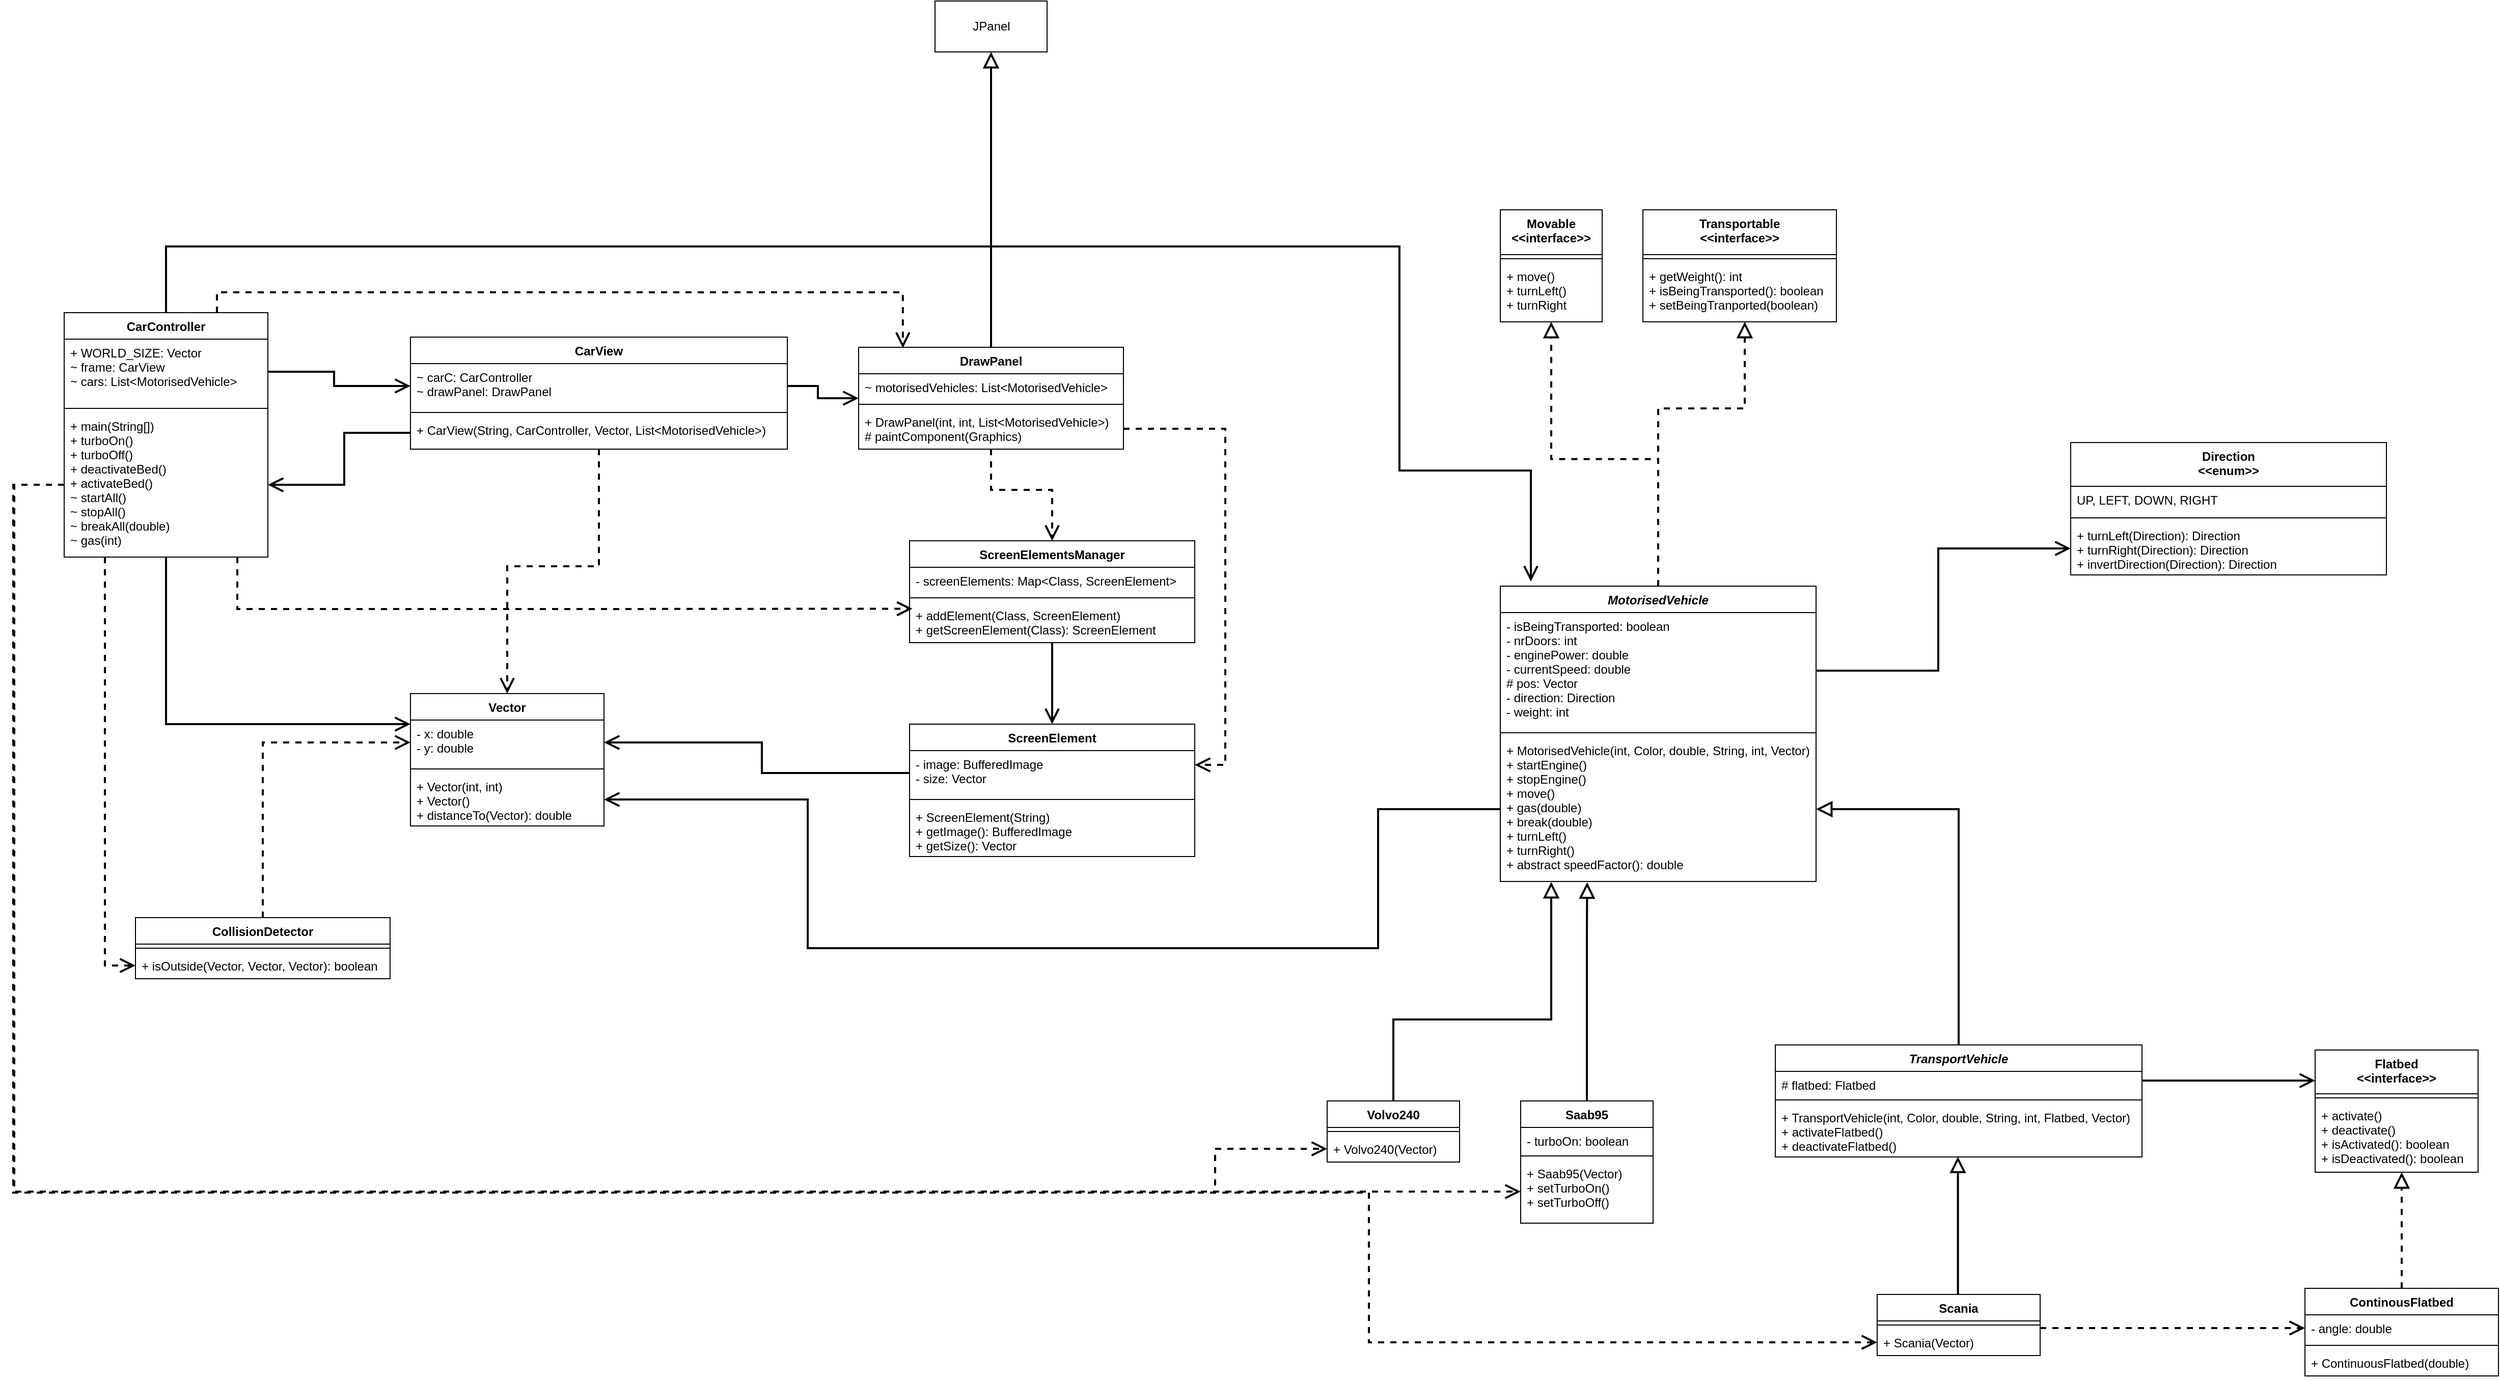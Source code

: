 <mxfile version="12.3.6" type="github" pages="2">
  <diagram id="S3boWNUAbr6cdMEhZepz" name="First">
    <mxGraphModel dx="2746" dy="2156" grid="1" gridSize="10" guides="1" tooltips="1" connect="1" arrows="1" fold="1" page="1" pageScale="1" pageWidth="850" pageHeight="1100" math="0" shadow="0">
      <root>
        <mxCell id="0"/>
        <mxCell id="1" parent="0"/>
        <mxCell id="bAPzMN1ctLrp0MAVzlvX-47" style="edgeStyle=orthogonalEdgeStyle;rounded=0;orthogonalLoop=1;jettySize=auto;html=1;endArrow=open;endFill=0;endSize=11;strokeWidth=2;" edge="1" parent="1" source="bAPzMN1ctLrp0MAVzlvX-1" target="bAPzMN1ctLrp0MAVzlvX-42">
          <mxGeometry relative="1" as="geometry">
            <Array as="points">
              <mxPoint x="120" y="540"/>
            </Array>
          </mxGeometry>
        </mxCell>
        <mxCell id="bAPzMN1ctLrp0MAVzlvX-122" style="edgeStyle=orthogonalEdgeStyle;rounded=0;orthogonalLoop=1;jettySize=auto;html=1;dashed=1;endArrow=open;endFill=0;endSize=11;strokeWidth=2;" edge="1" parent="1" source="bAPzMN1ctLrp0MAVzlvX-1" target="bAPzMN1ctLrp0MAVzlvX-120">
          <mxGeometry relative="1" as="geometry">
            <Array as="points">
              <mxPoint x="60" y="777"/>
            </Array>
          </mxGeometry>
        </mxCell>
        <mxCell id="bAPzMN1ctLrp0MAVzlvX-123" style="edgeStyle=orthogonalEdgeStyle;rounded=0;orthogonalLoop=1;jettySize=auto;html=1;endArrow=open;endFill=0;endSize=11;strokeWidth=2;" edge="1" parent="1" source="bAPzMN1ctLrp0MAVzlvX-1">
          <mxGeometry relative="1" as="geometry">
            <mxPoint x="1460" y="400" as="targetPoint"/>
            <Array as="points">
              <mxPoint x="120" y="71"/>
              <mxPoint x="1331" y="71"/>
              <mxPoint x="1331" y="291"/>
              <mxPoint x="1460" y="291"/>
            </Array>
          </mxGeometry>
        </mxCell>
        <mxCell id="bAPzMN1ctLrp0MAVzlvX-131" style="edgeStyle=orthogonalEdgeStyle;rounded=0;orthogonalLoop=1;jettySize=auto;html=1;exitX=0.75;exitY=0;exitDx=0;exitDy=0;entryX=0.167;entryY=0.007;entryDx=0;entryDy=0;entryPerimeter=0;dashed=1;endArrow=open;endFill=0;endSize=11;strokeWidth=2;" edge="1" parent="1" source="bAPzMN1ctLrp0MAVzlvX-1" target="bAPzMN1ctLrp0MAVzlvX-16">
          <mxGeometry relative="1" as="geometry"/>
        </mxCell>
        <mxCell id="bAPzMN1ctLrp0MAVzlvX-1" value="CarController" style="swimlane;fontStyle=1;align=center;verticalAlign=top;childLayout=stackLayout;horizontal=1;startSize=26;horizontalStack=0;resizeParent=1;resizeParentMax=0;resizeLast=0;collapsible=1;marginBottom=0;" vertex="1" parent="1">
          <mxGeometry x="20" y="136" width="200" height="240" as="geometry"/>
        </mxCell>
        <mxCell id="bAPzMN1ctLrp0MAVzlvX-2" value="+ WORLD_SIZE: Vector&#xa;~ frame: CarView&#xa;~ cars: List&lt;MotorisedVehicle&gt;" style="text;strokeColor=none;fillColor=none;align=left;verticalAlign=top;spacingLeft=4;spacingRight=4;overflow=hidden;rotatable=0;points=[[0,0.5],[1,0.5]];portConstraint=eastwest;" vertex="1" parent="bAPzMN1ctLrp0MAVzlvX-1">
          <mxGeometry y="26" width="200" height="64" as="geometry"/>
        </mxCell>
        <mxCell id="bAPzMN1ctLrp0MAVzlvX-3" value="" style="line;strokeWidth=1;fillColor=none;align=left;verticalAlign=middle;spacingTop=-1;spacingLeft=3;spacingRight=3;rotatable=0;labelPosition=right;points=[];portConstraint=eastwest;" vertex="1" parent="bAPzMN1ctLrp0MAVzlvX-1">
          <mxGeometry y="90" width="200" height="8" as="geometry"/>
        </mxCell>
        <mxCell id="bAPzMN1ctLrp0MAVzlvX-4" value="+ main(String[])&#xa;+ turboOn()&#xa;+ turboOff()&#xa;+ deactivateBed()&#xa;+ activateBed()&#xa;~ startAll()&#xa;~ stopAll()&#xa;~ breakAll(double)&#xa;~ gas(int)" style="text;strokeColor=none;fillColor=none;align=left;verticalAlign=top;spacingLeft=4;spacingRight=4;overflow=hidden;rotatable=0;points=[[0,0.5],[1,0.5]];portConstraint=eastwest;fontStyle=0" vertex="1" parent="bAPzMN1ctLrp0MAVzlvX-1">
          <mxGeometry y="98" width="200" height="142" as="geometry"/>
        </mxCell>
        <mxCell id="bAPzMN1ctLrp0MAVzlvX-48" style="edgeStyle=orthogonalEdgeStyle;rounded=0;orthogonalLoop=1;jettySize=auto;html=1;endArrow=open;endFill=0;endSize=11;strokeWidth=2;dashed=1;" edge="1" parent="1" source="bAPzMN1ctLrp0MAVzlvX-5" target="bAPzMN1ctLrp0MAVzlvX-42">
          <mxGeometry relative="1" as="geometry"/>
        </mxCell>
        <mxCell id="bAPzMN1ctLrp0MAVzlvX-5" value="CarView" style="swimlane;fontStyle=1;align=center;verticalAlign=top;childLayout=stackLayout;horizontal=1;startSize=26;horizontalStack=0;resizeParent=1;resizeParentMax=0;resizeLast=0;collapsible=1;marginBottom=0;" vertex="1" parent="1">
          <mxGeometry x="360" y="160" width="370" height="110" as="geometry"/>
        </mxCell>
        <mxCell id="bAPzMN1ctLrp0MAVzlvX-6" value="~ carC: CarController&#xa;~ drawPanel: DrawPanel" style="text;strokeColor=none;fillColor=none;align=left;verticalAlign=top;spacingLeft=4;spacingRight=4;overflow=hidden;rotatable=0;points=[[0,0.5],[1,0.5]];portConstraint=eastwest;" vertex="1" parent="bAPzMN1ctLrp0MAVzlvX-5">
          <mxGeometry y="26" width="370" height="44" as="geometry"/>
        </mxCell>
        <mxCell id="bAPzMN1ctLrp0MAVzlvX-7" value="" style="line;strokeWidth=1;fillColor=none;align=left;verticalAlign=middle;spacingTop=-1;spacingLeft=3;spacingRight=3;rotatable=0;labelPosition=right;points=[];portConstraint=eastwest;" vertex="1" parent="bAPzMN1ctLrp0MAVzlvX-5">
          <mxGeometry y="70" width="370" height="8" as="geometry"/>
        </mxCell>
        <mxCell id="bAPzMN1ctLrp0MAVzlvX-8" value="+ CarView(String, CarController, Vector, List&lt;MotorisedVehicle&gt;)&#xa;" style="text;strokeColor=none;fillColor=none;align=left;verticalAlign=top;spacingLeft=4;spacingRight=4;overflow=hidden;rotatable=0;points=[[0,0.5],[1,0.5]];portConstraint=eastwest;" vertex="1" parent="bAPzMN1ctLrp0MAVzlvX-5">
          <mxGeometry y="78" width="370" height="32" as="geometry"/>
        </mxCell>
        <mxCell id="bAPzMN1ctLrp0MAVzlvX-14" style="edgeStyle=orthogonalEdgeStyle;rounded=0;orthogonalLoop=1;jettySize=auto;html=1;exitX=1;exitY=0.5;exitDx=0;exitDy=0;entryX=0;entryY=0.5;entryDx=0;entryDy=0;endArrow=open;endFill=0;endSize=11;strokeWidth=2;" edge="1" parent="1" source="bAPzMN1ctLrp0MAVzlvX-2" target="bAPzMN1ctLrp0MAVzlvX-6">
          <mxGeometry relative="1" as="geometry"/>
        </mxCell>
        <mxCell id="bAPzMN1ctLrp0MAVzlvX-15" style="edgeStyle=orthogonalEdgeStyle;rounded=0;orthogonalLoop=1;jettySize=auto;html=1;exitX=0;exitY=0.5;exitDx=0;exitDy=0;endArrow=open;endFill=0;endSize=11;strokeWidth=2;" edge="1" parent="1" source="bAPzMN1ctLrp0MAVzlvX-8" target="bAPzMN1ctLrp0MAVzlvX-4">
          <mxGeometry relative="1" as="geometry"/>
        </mxCell>
        <mxCell id="bAPzMN1ctLrp0MAVzlvX-22" style="edgeStyle=orthogonalEdgeStyle;rounded=0;orthogonalLoop=1;jettySize=auto;html=1;exitX=0.5;exitY=0;exitDx=0;exitDy=0;entryX=0.5;entryY=1;entryDx=0;entryDy=0;endArrow=block;endFill=0;endSize=11;strokeWidth=2;" edge="1" parent="1" source="bAPzMN1ctLrp0MAVzlvX-16" target="bAPzMN1ctLrp0MAVzlvX-20">
          <mxGeometry relative="1" as="geometry"/>
        </mxCell>
        <mxCell id="bAPzMN1ctLrp0MAVzlvX-35" style="edgeStyle=orthogonalEdgeStyle;rounded=0;orthogonalLoop=1;jettySize=auto;html=1;entryX=0.5;entryY=0;entryDx=0;entryDy=0;endArrow=open;endFill=0;endSize=11;strokeWidth=2;dashed=1;" edge="1" parent="1" source="bAPzMN1ctLrp0MAVzlvX-16" target="bAPzMN1ctLrp0MAVzlvX-24">
          <mxGeometry relative="1" as="geometry"/>
        </mxCell>
        <mxCell id="bAPzMN1ctLrp0MAVzlvX-16" value="DrawPanel" style="swimlane;fontStyle=1;align=center;verticalAlign=top;childLayout=stackLayout;horizontal=1;startSize=26;horizontalStack=0;resizeParent=1;resizeParentMax=0;resizeLast=0;collapsible=1;marginBottom=0;" vertex="1" parent="1">
          <mxGeometry x="800" y="170" width="260" height="100" as="geometry"/>
        </mxCell>
        <mxCell id="bAPzMN1ctLrp0MAVzlvX-17" value="~ motorisedVehicles: List&lt;MotorisedVehicle&gt;" style="text;strokeColor=none;fillColor=none;align=left;verticalAlign=top;spacingLeft=4;spacingRight=4;overflow=hidden;rotatable=0;points=[[0,0.5],[1,0.5]];portConstraint=eastwest;" vertex="1" parent="bAPzMN1ctLrp0MAVzlvX-16">
          <mxGeometry y="26" width="260" height="26" as="geometry"/>
        </mxCell>
        <mxCell id="bAPzMN1ctLrp0MAVzlvX-18" value="" style="line;strokeWidth=1;fillColor=none;align=left;verticalAlign=middle;spacingTop=-1;spacingLeft=3;spacingRight=3;rotatable=0;labelPosition=right;points=[];portConstraint=eastwest;" vertex="1" parent="bAPzMN1ctLrp0MAVzlvX-16">
          <mxGeometry y="52" width="260" height="8" as="geometry"/>
        </mxCell>
        <mxCell id="bAPzMN1ctLrp0MAVzlvX-19" value="+ DrawPanel(int, int, List&lt;MotorisedVehicle&gt;)&#xa;# paintComponent(Graphics)" style="text;strokeColor=none;fillColor=none;align=left;verticalAlign=top;spacingLeft=4;spacingRight=4;overflow=hidden;rotatable=0;points=[[0,0.5],[1,0.5]];portConstraint=eastwest;" vertex="1" parent="bAPzMN1ctLrp0MAVzlvX-16">
          <mxGeometry y="60" width="260" height="40" as="geometry"/>
        </mxCell>
        <mxCell id="bAPzMN1ctLrp0MAVzlvX-20" value="JPanel" style="html=1;" vertex="1" parent="1">
          <mxGeometry x="875" y="-170" width="110" height="50" as="geometry"/>
        </mxCell>
        <mxCell id="bAPzMN1ctLrp0MAVzlvX-21" style="edgeStyle=orthogonalEdgeStyle;rounded=0;orthogonalLoop=1;jettySize=auto;html=1;exitX=1;exitY=0.5;exitDx=0;exitDy=0;entryX=0;entryY=0.5;entryDx=0;entryDy=0;endArrow=open;endFill=0;endSize=11;strokeWidth=2;" edge="1" parent="1" source="bAPzMN1ctLrp0MAVzlvX-6" target="bAPzMN1ctLrp0MAVzlvX-16">
          <mxGeometry relative="1" as="geometry"/>
        </mxCell>
        <mxCell id="bAPzMN1ctLrp0MAVzlvX-40" value="" style="edgeStyle=orthogonalEdgeStyle;rounded=0;orthogonalLoop=1;jettySize=auto;html=1;endArrow=open;endFill=0;endSize=11;strokeWidth=2;" edge="1" parent="1" source="bAPzMN1ctLrp0MAVzlvX-24" target="bAPzMN1ctLrp0MAVzlvX-36">
          <mxGeometry relative="1" as="geometry"/>
        </mxCell>
        <mxCell id="bAPzMN1ctLrp0MAVzlvX-24" value="ScreenElementsManager" style="swimlane;fontStyle=1;align=center;verticalAlign=top;childLayout=stackLayout;horizontal=1;startSize=26;horizontalStack=0;resizeParent=1;resizeParentMax=0;resizeLast=0;collapsible=1;marginBottom=0;" vertex="1" parent="1">
          <mxGeometry x="850" y="360" width="280" height="100" as="geometry"/>
        </mxCell>
        <mxCell id="bAPzMN1ctLrp0MAVzlvX-25" value="- screenElements: Map&lt;Class, ScreenElement&gt;" style="text;strokeColor=none;fillColor=none;align=left;verticalAlign=top;spacingLeft=4;spacingRight=4;overflow=hidden;rotatable=0;points=[[0,0.5],[1,0.5]];portConstraint=eastwest;" vertex="1" parent="bAPzMN1ctLrp0MAVzlvX-24">
          <mxGeometry y="26" width="280" height="26" as="geometry"/>
        </mxCell>
        <mxCell id="bAPzMN1ctLrp0MAVzlvX-26" value="" style="line;strokeWidth=1;fillColor=none;align=left;verticalAlign=middle;spacingTop=-1;spacingLeft=3;spacingRight=3;rotatable=0;labelPosition=right;points=[];portConstraint=eastwest;" vertex="1" parent="bAPzMN1ctLrp0MAVzlvX-24">
          <mxGeometry y="52" width="280" height="8" as="geometry"/>
        </mxCell>
        <mxCell id="bAPzMN1ctLrp0MAVzlvX-27" value="+ addElement(Class, ScreenElement)&#xa;+ getScreenElement(Class): ScreenElement" style="text;strokeColor=none;fillColor=none;align=left;verticalAlign=top;spacingLeft=4;spacingRight=4;overflow=hidden;rotatable=0;points=[[0,0.5],[1,0.5]];portConstraint=eastwest;" vertex="1" parent="bAPzMN1ctLrp0MAVzlvX-24">
          <mxGeometry y="60" width="280" height="40" as="geometry"/>
        </mxCell>
        <mxCell id="bAPzMN1ctLrp0MAVzlvX-36" value="ScreenElement" style="swimlane;fontStyle=1;align=center;verticalAlign=top;childLayout=stackLayout;horizontal=1;startSize=26;horizontalStack=0;resizeParent=1;resizeParentMax=0;resizeLast=0;collapsible=1;marginBottom=0;" vertex="1" parent="1">
          <mxGeometry x="850" y="540" width="280" height="130" as="geometry"/>
        </mxCell>
        <mxCell id="bAPzMN1ctLrp0MAVzlvX-37" value="- image: BufferedImage&#xa;- size: Vector" style="text;strokeColor=none;fillColor=none;align=left;verticalAlign=top;spacingLeft=4;spacingRight=4;overflow=hidden;rotatable=0;points=[[0,0.5],[1,0.5]];portConstraint=eastwest;" vertex="1" parent="bAPzMN1ctLrp0MAVzlvX-36">
          <mxGeometry y="26" width="280" height="44" as="geometry"/>
        </mxCell>
        <mxCell id="bAPzMN1ctLrp0MAVzlvX-38" value="" style="line;strokeWidth=1;fillColor=none;align=left;verticalAlign=middle;spacingTop=-1;spacingLeft=3;spacingRight=3;rotatable=0;labelPosition=right;points=[];portConstraint=eastwest;" vertex="1" parent="bAPzMN1ctLrp0MAVzlvX-36">
          <mxGeometry y="70" width="280" height="8" as="geometry"/>
        </mxCell>
        <mxCell id="bAPzMN1ctLrp0MAVzlvX-39" value="+ ScreenElement(String)&#xa;+ getImage(): BufferedImage&#xa;+ getSize(): Vector" style="text;strokeColor=none;fillColor=none;align=left;verticalAlign=top;spacingLeft=4;spacingRight=4;overflow=hidden;rotatable=0;points=[[0,0.5],[1,0.5]];portConstraint=eastwest;" vertex="1" parent="bAPzMN1ctLrp0MAVzlvX-36">
          <mxGeometry y="78" width="280" height="52" as="geometry"/>
        </mxCell>
        <mxCell id="bAPzMN1ctLrp0MAVzlvX-41" style="edgeStyle=orthogonalEdgeStyle;rounded=0;orthogonalLoop=1;jettySize=auto;html=1;entryX=1;entryY=0.318;entryDx=0;entryDy=0;entryPerimeter=0;dashed=1;endArrow=open;endFill=0;endSize=11;strokeWidth=2;" edge="1" parent="1" source="bAPzMN1ctLrp0MAVzlvX-19" target="bAPzMN1ctLrp0MAVzlvX-37">
          <mxGeometry relative="1" as="geometry"/>
        </mxCell>
        <mxCell id="bAPzMN1ctLrp0MAVzlvX-42" value="Vector" style="swimlane;fontStyle=1;align=center;verticalAlign=top;childLayout=stackLayout;horizontal=1;startSize=26;horizontalStack=0;resizeParent=1;resizeParentMax=0;resizeLast=0;collapsible=1;marginBottom=0;" vertex="1" parent="1">
          <mxGeometry x="360" y="510" width="190" height="130" as="geometry"/>
        </mxCell>
        <mxCell id="bAPzMN1ctLrp0MAVzlvX-43" value="- x: double&#xa;- y: double" style="text;strokeColor=none;fillColor=none;align=left;verticalAlign=top;spacingLeft=4;spacingRight=4;overflow=hidden;rotatable=0;points=[[0,0.5],[1,0.5]];portConstraint=eastwest;" vertex="1" parent="bAPzMN1ctLrp0MAVzlvX-42">
          <mxGeometry y="26" width="190" height="44" as="geometry"/>
        </mxCell>
        <mxCell id="bAPzMN1ctLrp0MAVzlvX-44" value="" style="line;strokeWidth=1;fillColor=none;align=left;verticalAlign=middle;spacingTop=-1;spacingLeft=3;spacingRight=3;rotatable=0;labelPosition=right;points=[];portConstraint=eastwest;" vertex="1" parent="bAPzMN1ctLrp0MAVzlvX-42">
          <mxGeometry y="70" width="190" height="8" as="geometry"/>
        </mxCell>
        <mxCell id="bAPzMN1ctLrp0MAVzlvX-45" value="+ Vector(int, int)&#xa;+ Vector()&#xa;+ distanceTo(Vector): double" style="text;strokeColor=none;fillColor=none;align=left;verticalAlign=top;spacingLeft=4;spacingRight=4;overflow=hidden;rotatable=0;points=[[0,0.5],[1,0.5]];portConstraint=eastwest;" vertex="1" parent="bAPzMN1ctLrp0MAVzlvX-42">
          <mxGeometry y="78" width="190" height="52" as="geometry"/>
        </mxCell>
        <mxCell id="bAPzMN1ctLrp0MAVzlvX-46" style="edgeStyle=orthogonalEdgeStyle;rounded=0;orthogonalLoop=1;jettySize=auto;html=1;exitX=0;exitY=0.5;exitDx=0;exitDy=0;endArrow=open;endFill=0;endSize=11;strokeWidth=2;" edge="1" parent="1" source="bAPzMN1ctLrp0MAVzlvX-37" target="bAPzMN1ctLrp0MAVzlvX-43">
          <mxGeometry relative="1" as="geometry"/>
        </mxCell>
        <mxCell id="bAPzMN1ctLrp0MAVzlvX-57" value="" style="edgeStyle=orthogonalEdgeStyle;rounded=0;orthogonalLoop=1;jettySize=auto;html=1;dashed=1;endArrow=block;endFill=0;endSize=11;strokeWidth=2;" edge="1" parent="1" source="bAPzMN1ctLrp0MAVzlvX-49" target="bAPzMN1ctLrp0MAVzlvX-53">
          <mxGeometry relative="1" as="geometry"/>
        </mxCell>
        <mxCell id="bAPzMN1ctLrp0MAVzlvX-61" style="edgeStyle=orthogonalEdgeStyle;rounded=0;orthogonalLoop=1;jettySize=auto;html=1;dashed=1;endArrow=block;endFill=0;endSize=11;strokeWidth=2;" edge="1" parent="1" source="bAPzMN1ctLrp0MAVzlvX-49" target="bAPzMN1ctLrp0MAVzlvX-60">
          <mxGeometry relative="1" as="geometry">
            <Array as="points">
              <mxPoint x="1585" y="230"/>
              <mxPoint x="1670" y="230"/>
            </Array>
          </mxGeometry>
        </mxCell>
        <mxCell id="bAPzMN1ctLrp0MAVzlvX-49" value="MotorisedVehicle" style="swimlane;fontStyle=3;align=center;verticalAlign=top;childLayout=stackLayout;horizontal=1;startSize=26;horizontalStack=0;resizeParent=1;resizeParentMax=0;resizeLast=0;collapsible=1;marginBottom=0;" vertex="1" parent="1">
          <mxGeometry x="1430" y="404.5" width="310" height="290" as="geometry"/>
        </mxCell>
        <mxCell id="bAPzMN1ctLrp0MAVzlvX-50" value="- isBeingTransported: boolean&#xa;- nrDoors: int&#xa;- enginePower: double&#xa;- currentSpeed: double&#xa;# pos: Vector&#xa;- direction: Direction&#xa;- weight: int" style="text;strokeColor=none;fillColor=none;align=left;verticalAlign=top;spacingLeft=4;spacingRight=4;overflow=hidden;rotatable=0;points=[[0,0.5],[1,0.5]];portConstraint=eastwest;" vertex="1" parent="bAPzMN1ctLrp0MAVzlvX-49">
          <mxGeometry y="26" width="310" height="114" as="geometry"/>
        </mxCell>
        <mxCell id="bAPzMN1ctLrp0MAVzlvX-51" value="" style="line;strokeWidth=1;fillColor=none;align=left;verticalAlign=middle;spacingTop=-1;spacingLeft=3;spacingRight=3;rotatable=0;labelPosition=right;points=[];portConstraint=eastwest;" vertex="1" parent="bAPzMN1ctLrp0MAVzlvX-49">
          <mxGeometry y="140" width="310" height="8" as="geometry"/>
        </mxCell>
        <mxCell id="bAPzMN1ctLrp0MAVzlvX-52" value="+ MotorisedVehicle(int, Color, double, String, int, Vector)&#xa;+ startEngine()&#xa;+ stopEngine()&#xa;+ move()&#xa;+ gas(double)&#xa;+ break(double)&#xa;+ turnLeft()&#xa;+ turnRight()&#xa;+ abstract speedFactor(): double" style="text;strokeColor=none;fillColor=none;align=left;verticalAlign=top;spacingLeft=4;spacingRight=4;overflow=hidden;rotatable=0;points=[[0,0.5],[1,0.5]];portConstraint=eastwest;" vertex="1" parent="bAPzMN1ctLrp0MAVzlvX-49">
          <mxGeometry y="148" width="310" height="142" as="geometry"/>
        </mxCell>
        <mxCell id="bAPzMN1ctLrp0MAVzlvX-98" style="edgeStyle=orthogonalEdgeStyle;rounded=0;orthogonalLoop=1;jettySize=auto;html=1;endArrow=block;endFill=0;endSize=11;strokeWidth=2;" edge="1" parent="1" source="bAPzMN1ctLrp0MAVzlvX-74">
          <mxGeometry relative="1" as="geometry">
            <mxPoint x="1480" y="695" as="targetPoint"/>
            <Array as="points">
              <mxPoint x="1325" y="830"/>
              <mxPoint x="1480" y="830"/>
              <mxPoint x="1480" y="695"/>
            </Array>
          </mxGeometry>
        </mxCell>
        <mxCell id="bAPzMN1ctLrp0MAVzlvX-74" value="Volvo240" style="swimlane;fontStyle=1;align=center;verticalAlign=top;childLayout=stackLayout;horizontal=1;startSize=26;horizontalStack=0;resizeParent=1;resizeParentMax=0;resizeLast=0;collapsible=1;marginBottom=0;" vertex="1" parent="1">
          <mxGeometry x="1260" y="910" width="130" height="60" as="geometry"/>
        </mxCell>
        <mxCell id="bAPzMN1ctLrp0MAVzlvX-76" value="" style="line;strokeWidth=1;fillColor=none;align=left;verticalAlign=middle;spacingTop=-1;spacingLeft=3;spacingRight=3;rotatable=0;labelPosition=right;points=[];portConstraint=eastwest;" vertex="1" parent="bAPzMN1ctLrp0MAVzlvX-74">
          <mxGeometry y="26" width="130" height="8" as="geometry"/>
        </mxCell>
        <mxCell id="bAPzMN1ctLrp0MAVzlvX-77" value="+ Volvo240(Vector)" style="text;strokeColor=none;fillColor=none;align=left;verticalAlign=top;spacingLeft=4;spacingRight=4;overflow=hidden;rotatable=0;points=[[0,0.5],[1,0.5]];portConstraint=eastwest;" vertex="1" parent="bAPzMN1ctLrp0MAVzlvX-74">
          <mxGeometry y="34" width="130" height="26" as="geometry"/>
        </mxCell>
        <mxCell id="bAPzMN1ctLrp0MAVzlvX-53" value="Movable&#xa;&lt;&lt;interface&gt;&gt;" style="swimlane;fontStyle=1;align=center;verticalAlign=top;childLayout=stackLayout;horizontal=1;startSize=44;horizontalStack=0;resizeParent=1;resizeParentMax=0;resizeLast=0;collapsible=1;marginBottom=0;" vertex="1" parent="1">
          <mxGeometry x="1430" y="35" width="100" height="110" as="geometry"/>
        </mxCell>
        <mxCell id="bAPzMN1ctLrp0MAVzlvX-55" value="" style="line;strokeWidth=1;fillColor=none;align=left;verticalAlign=middle;spacingTop=-1;spacingLeft=3;spacingRight=3;rotatable=0;labelPosition=right;points=[];portConstraint=eastwest;" vertex="1" parent="bAPzMN1ctLrp0MAVzlvX-53">
          <mxGeometry y="44" width="100" height="8" as="geometry"/>
        </mxCell>
        <mxCell id="bAPzMN1ctLrp0MAVzlvX-56" value="+ move()&#xa;+ turnLeft()&#xa;+ turnRight" style="text;strokeColor=none;fillColor=none;align=left;verticalAlign=top;spacingLeft=4;spacingRight=4;overflow=hidden;rotatable=0;points=[[0,0.5],[1,0.5]];portConstraint=eastwest;" vertex="1" parent="bAPzMN1ctLrp0MAVzlvX-53">
          <mxGeometry y="52" width="100" height="58" as="geometry"/>
        </mxCell>
        <mxCell id="bAPzMN1ctLrp0MAVzlvX-58" value="Transportable&#xa;&lt;&lt;interface&gt;&gt;" style="swimlane;fontStyle=1;align=center;verticalAlign=top;childLayout=stackLayout;horizontal=1;startSize=44;horizontalStack=0;resizeParent=1;resizeParentMax=0;resizeLast=0;collapsible=1;marginBottom=0;" vertex="1" parent="1">
          <mxGeometry x="1570" y="35" width="190" height="110" as="geometry"/>
        </mxCell>
        <mxCell id="bAPzMN1ctLrp0MAVzlvX-59" value="" style="line;strokeWidth=1;fillColor=none;align=left;verticalAlign=middle;spacingTop=-1;spacingLeft=3;spacingRight=3;rotatable=0;labelPosition=right;points=[];portConstraint=eastwest;" vertex="1" parent="bAPzMN1ctLrp0MAVzlvX-58">
          <mxGeometry y="44" width="190" height="8" as="geometry"/>
        </mxCell>
        <mxCell id="bAPzMN1ctLrp0MAVzlvX-60" value="+ getWeight(): int&#xa;+ isBeingTransported(): boolean&#xa;+ setBeingTranported(boolean)" style="text;strokeColor=none;fillColor=none;align=left;verticalAlign=top;spacingLeft=4;spacingRight=4;overflow=hidden;rotatable=0;points=[[0,0.5],[1,0.5]];portConstraint=eastwest;" vertex="1" parent="bAPzMN1ctLrp0MAVzlvX-58">
          <mxGeometry y="52" width="190" height="58" as="geometry"/>
        </mxCell>
        <mxCell id="bAPzMN1ctLrp0MAVzlvX-66" value="Direction&#xa;&lt;&lt;enum&gt;&gt;" style="swimlane;fontStyle=1;align=center;verticalAlign=top;childLayout=stackLayout;horizontal=1;startSize=43;horizontalStack=0;resizeParent=1;resizeParentMax=0;resizeLast=0;collapsible=1;marginBottom=0;" vertex="1" parent="1">
          <mxGeometry x="1990" y="263.5" width="310" height="130" as="geometry"/>
        </mxCell>
        <mxCell id="bAPzMN1ctLrp0MAVzlvX-67" value="UP, LEFT, DOWN, RIGHT" style="text;strokeColor=none;fillColor=none;align=left;verticalAlign=top;spacingLeft=4;spacingRight=4;overflow=hidden;rotatable=0;points=[[0,0.5],[1,0.5]];portConstraint=eastwest;" vertex="1" parent="bAPzMN1ctLrp0MAVzlvX-66">
          <mxGeometry y="43" width="310" height="27" as="geometry"/>
        </mxCell>
        <mxCell id="bAPzMN1ctLrp0MAVzlvX-68" value="" style="line;strokeWidth=1;fillColor=none;align=left;verticalAlign=middle;spacingTop=-1;spacingLeft=3;spacingRight=3;rotatable=0;labelPosition=right;points=[];portConstraint=eastwest;" vertex="1" parent="bAPzMN1ctLrp0MAVzlvX-66">
          <mxGeometry y="70" width="310" height="8" as="geometry"/>
        </mxCell>
        <mxCell id="bAPzMN1ctLrp0MAVzlvX-69" value="+ turnLeft(Direction): Direction&#xa;+ turnRight(Direction): Direction&#xa;+ invertDirection(Direction): Direction" style="text;strokeColor=none;fillColor=none;align=left;verticalAlign=top;spacingLeft=4;spacingRight=4;overflow=hidden;rotatable=0;points=[[0,0.5],[1,0.5]];portConstraint=eastwest;" vertex="1" parent="bAPzMN1ctLrp0MAVzlvX-66">
          <mxGeometry y="78" width="310" height="52" as="geometry"/>
        </mxCell>
        <mxCell id="bAPzMN1ctLrp0MAVzlvX-71" style="edgeStyle=orthogonalEdgeStyle;rounded=0;orthogonalLoop=1;jettySize=auto;html=1;endArrow=open;endFill=0;endSize=11;strokeWidth=2;" edge="1" parent="1" source="bAPzMN1ctLrp0MAVzlvX-50" target="bAPzMN1ctLrp0MAVzlvX-69">
          <mxGeometry relative="1" as="geometry"/>
        </mxCell>
        <mxCell id="bAPzMN1ctLrp0MAVzlvX-97" style="edgeStyle=orthogonalEdgeStyle;rounded=0;orthogonalLoop=1;jettySize=auto;html=1;endArrow=block;endFill=0;endSize=11;strokeWidth=2;entryX=0.275;entryY=1.006;entryDx=0;entryDy=0;entryPerimeter=0;" edge="1" parent="1" source="bAPzMN1ctLrp0MAVzlvX-86" target="bAPzMN1ctLrp0MAVzlvX-52">
          <mxGeometry relative="1" as="geometry">
            <mxPoint x="1515" y="710" as="targetPoint"/>
            <Array as="points">
              <mxPoint x="1515" y="750"/>
              <mxPoint x="1515" y="750"/>
            </Array>
          </mxGeometry>
        </mxCell>
        <mxCell id="bAPzMN1ctLrp0MAVzlvX-86" value="Saab95" style="swimlane;fontStyle=1;align=center;verticalAlign=top;childLayout=stackLayout;horizontal=1;startSize=26;horizontalStack=0;resizeParent=1;resizeParentMax=0;resizeLast=0;collapsible=1;marginBottom=0;" vertex="1" parent="1">
          <mxGeometry x="1450" y="910" width="130" height="120" as="geometry"/>
        </mxCell>
        <mxCell id="bAPzMN1ctLrp0MAVzlvX-87" value="- turboOn: boolean" style="text;strokeColor=none;fillColor=none;align=left;verticalAlign=top;spacingLeft=4;spacingRight=4;overflow=hidden;rotatable=0;points=[[0,0.5],[1,0.5]];portConstraint=eastwest;" vertex="1" parent="bAPzMN1ctLrp0MAVzlvX-86">
          <mxGeometry y="26" width="130" height="24" as="geometry"/>
        </mxCell>
        <mxCell id="bAPzMN1ctLrp0MAVzlvX-88" value="" style="line;strokeWidth=1;fillColor=none;align=left;verticalAlign=middle;spacingTop=-1;spacingLeft=3;spacingRight=3;rotatable=0;labelPosition=right;points=[];portConstraint=eastwest;" vertex="1" parent="bAPzMN1ctLrp0MAVzlvX-86">
          <mxGeometry y="50" width="130" height="8" as="geometry"/>
        </mxCell>
        <mxCell id="bAPzMN1ctLrp0MAVzlvX-89" value="+ Saab95(Vector)&#xa;+ setTurboOn()&#xa;+ setTurboOff()" style="text;strokeColor=none;fillColor=none;align=left;verticalAlign=top;spacingLeft=4;spacingRight=4;overflow=hidden;rotatable=0;points=[[0,0.5],[1,0.5]];portConstraint=eastwest;" vertex="1" parent="bAPzMN1ctLrp0MAVzlvX-86">
          <mxGeometry y="58" width="130" height="62" as="geometry"/>
        </mxCell>
        <mxCell id="bAPzMN1ctLrp0MAVzlvX-96" style="edgeStyle=orthogonalEdgeStyle;rounded=0;orthogonalLoop=1;jettySize=auto;html=1;endArrow=block;endFill=0;endSize=11;strokeWidth=2;" edge="1" parent="1" source="bAPzMN1ctLrp0MAVzlvX-92" target="bAPzMN1ctLrp0MAVzlvX-52">
          <mxGeometry relative="1" as="geometry"/>
        </mxCell>
        <mxCell id="bAPzMN1ctLrp0MAVzlvX-128" style="edgeStyle=orthogonalEdgeStyle;rounded=0;orthogonalLoop=1;jettySize=auto;html=1;entryX=0;entryY=0.25;entryDx=0;entryDy=0;endArrow=open;endFill=0;endSize=11;strokeWidth=2;" edge="1" parent="1" source="bAPzMN1ctLrp0MAVzlvX-92" target="bAPzMN1ctLrp0MAVzlvX-105">
          <mxGeometry relative="1" as="geometry">
            <Array as="points">
              <mxPoint x="2080" y="890"/>
              <mxPoint x="2080" y="890"/>
            </Array>
          </mxGeometry>
        </mxCell>
        <mxCell id="bAPzMN1ctLrp0MAVzlvX-92" value="TransportVehicle" style="swimlane;fontStyle=3;align=center;verticalAlign=top;childLayout=stackLayout;horizontal=1;startSize=26;horizontalStack=0;resizeParent=1;resizeParentMax=0;resizeLast=0;collapsible=1;marginBottom=0;" vertex="1" parent="1">
          <mxGeometry x="1700" y="855" width="360" height="110" as="geometry"/>
        </mxCell>
        <mxCell id="bAPzMN1ctLrp0MAVzlvX-93" value="# flatbed: Flatbed" style="text;strokeColor=none;fillColor=none;align=left;verticalAlign=top;spacingLeft=4;spacingRight=4;overflow=hidden;rotatable=0;points=[[0,0.5],[1,0.5]];portConstraint=eastwest;" vertex="1" parent="bAPzMN1ctLrp0MAVzlvX-92">
          <mxGeometry y="26" width="360" height="24" as="geometry"/>
        </mxCell>
        <mxCell id="bAPzMN1ctLrp0MAVzlvX-94" value="" style="line;strokeWidth=1;fillColor=none;align=left;verticalAlign=middle;spacingTop=-1;spacingLeft=3;spacingRight=3;rotatable=0;labelPosition=right;points=[];portConstraint=eastwest;" vertex="1" parent="bAPzMN1ctLrp0MAVzlvX-92">
          <mxGeometry y="50" width="360" height="8" as="geometry"/>
        </mxCell>
        <mxCell id="bAPzMN1ctLrp0MAVzlvX-95" value="+ TransportVehicle(int, Color, double, String, int, Flatbed, Vector)&#xa;+ activateFlatbed()&#xa;+ deactivateFlatbed()" style="text;strokeColor=none;fillColor=none;align=left;verticalAlign=top;spacingLeft=4;spacingRight=4;overflow=hidden;rotatable=0;points=[[0,0.5],[1,0.5]];portConstraint=eastwest;" vertex="1" parent="bAPzMN1ctLrp0MAVzlvX-92">
          <mxGeometry y="58" width="360" height="52" as="geometry"/>
        </mxCell>
        <mxCell id="bAPzMN1ctLrp0MAVzlvX-99" style="edgeStyle=orthogonalEdgeStyle;rounded=0;orthogonalLoop=1;jettySize=auto;html=1;endArrow=open;endFill=0;endSize=11;strokeWidth=2;" edge="1" parent="1" source="bAPzMN1ctLrp0MAVzlvX-52" target="bAPzMN1ctLrp0MAVzlvX-45">
          <mxGeometry relative="1" as="geometry">
            <Array as="points">
              <mxPoint x="1310" y="623"/>
              <mxPoint x="1310" y="760"/>
              <mxPoint x="750" y="760"/>
              <mxPoint x="750" y="614"/>
            </Array>
          </mxGeometry>
        </mxCell>
        <mxCell id="bAPzMN1ctLrp0MAVzlvX-104" style="edgeStyle=orthogonalEdgeStyle;rounded=0;orthogonalLoop=1;jettySize=auto;html=1;endArrow=block;endFill=0;endSize=11;strokeWidth=2;entryX=0.498;entryY=0.994;entryDx=0;entryDy=0;entryPerimeter=0;" edge="1" parent="1" source="bAPzMN1ctLrp0MAVzlvX-100" target="bAPzMN1ctLrp0MAVzlvX-95">
          <mxGeometry relative="1" as="geometry">
            <Array as="points">
              <mxPoint x="1880" y="1037"/>
            </Array>
          </mxGeometry>
        </mxCell>
        <mxCell id="bAPzMN1ctLrp0MAVzlvX-129" style="edgeStyle=orthogonalEdgeStyle;rounded=0;orthogonalLoop=1;jettySize=auto;html=1;entryX=0;entryY=0.5;entryDx=0;entryDy=0;endArrow=open;endFill=0;endSize=11;strokeWidth=2;dashed=1;" edge="1" parent="1" source="bAPzMN1ctLrp0MAVzlvX-100" target="bAPzMN1ctLrp0MAVzlvX-110">
          <mxGeometry relative="1" as="geometry">
            <Array as="points">
              <mxPoint x="1820" y="1133"/>
              <mxPoint x="1820" y="1133"/>
            </Array>
          </mxGeometry>
        </mxCell>
        <mxCell id="bAPzMN1ctLrp0MAVzlvX-100" value="Scania" style="swimlane;fontStyle=1;align=center;verticalAlign=top;childLayout=stackLayout;horizontal=1;startSize=26;horizontalStack=0;resizeParent=1;resizeParentMax=0;resizeLast=0;collapsible=1;marginBottom=0;" vertex="1" parent="1">
          <mxGeometry x="1800" y="1100" width="160" height="60" as="geometry"/>
        </mxCell>
        <mxCell id="bAPzMN1ctLrp0MAVzlvX-102" value="" style="line;strokeWidth=1;fillColor=none;align=left;verticalAlign=middle;spacingTop=-1;spacingLeft=3;spacingRight=3;rotatable=0;labelPosition=right;points=[];portConstraint=eastwest;" vertex="1" parent="bAPzMN1ctLrp0MAVzlvX-100">
          <mxGeometry y="26" width="160" height="8" as="geometry"/>
        </mxCell>
        <mxCell id="bAPzMN1ctLrp0MAVzlvX-103" value="+ Scania(Vector)" style="text;strokeColor=none;fillColor=none;align=left;verticalAlign=top;spacingLeft=4;spacingRight=4;overflow=hidden;rotatable=0;points=[[0,0.5],[1,0.5]];portConstraint=eastwest;" vertex="1" parent="bAPzMN1ctLrp0MAVzlvX-100">
          <mxGeometry y="34" width="160" height="26" as="geometry"/>
        </mxCell>
        <mxCell id="bAPzMN1ctLrp0MAVzlvX-105" value="Flatbed&#xa;&lt;&lt;interface&gt;&gt;" style="swimlane;fontStyle=1;align=center;verticalAlign=top;childLayout=stackLayout;horizontal=1;startSize=43;horizontalStack=0;resizeParent=1;resizeParentMax=0;resizeLast=0;collapsible=1;marginBottom=0;" vertex="1" parent="1">
          <mxGeometry x="2230" y="860" width="160" height="120" as="geometry"/>
        </mxCell>
        <mxCell id="bAPzMN1ctLrp0MAVzlvX-107" value="" style="line;strokeWidth=1;fillColor=none;align=left;verticalAlign=middle;spacingTop=-1;spacingLeft=3;spacingRight=3;rotatable=0;labelPosition=right;points=[];portConstraint=eastwest;" vertex="1" parent="bAPzMN1ctLrp0MAVzlvX-105">
          <mxGeometry y="43" width="160" height="8" as="geometry"/>
        </mxCell>
        <mxCell id="bAPzMN1ctLrp0MAVzlvX-108" value="+ activate()&#xa;+ deactivate()&#xa;+ isActivated(): boolean&#xa;+ isDeactivated(): boolean" style="text;strokeColor=none;fillColor=none;align=left;verticalAlign=top;spacingLeft=4;spacingRight=4;overflow=hidden;rotatable=0;points=[[0,0.5],[1,0.5]];portConstraint=eastwest;" vertex="1" parent="bAPzMN1ctLrp0MAVzlvX-105">
          <mxGeometry y="51" width="160" height="69" as="geometry"/>
        </mxCell>
        <mxCell id="bAPzMN1ctLrp0MAVzlvX-114" style="edgeStyle=orthogonalEdgeStyle;rounded=0;orthogonalLoop=1;jettySize=auto;html=1;endArrow=block;endFill=0;endSize=11;strokeWidth=2;dashed=1;" edge="1" parent="1" source="bAPzMN1ctLrp0MAVzlvX-109" target="bAPzMN1ctLrp0MAVzlvX-108">
          <mxGeometry relative="1" as="geometry">
            <Array as="points">
              <mxPoint x="2315" y="1040"/>
              <mxPoint x="2315" y="1040"/>
            </Array>
          </mxGeometry>
        </mxCell>
        <mxCell id="bAPzMN1ctLrp0MAVzlvX-109" value="ContinousFlatbed" style="swimlane;fontStyle=1;align=center;verticalAlign=top;childLayout=stackLayout;horizontal=1;startSize=26;horizontalStack=0;resizeParent=1;resizeParentMax=0;resizeLast=0;collapsible=1;marginBottom=0;" vertex="1" parent="1">
          <mxGeometry x="2220" y="1094" width="190" height="86" as="geometry"/>
        </mxCell>
        <mxCell id="bAPzMN1ctLrp0MAVzlvX-110" value="- angle: double" style="text;strokeColor=none;fillColor=none;align=left;verticalAlign=top;spacingLeft=4;spacingRight=4;overflow=hidden;rotatable=0;points=[[0,0.5],[1,0.5]];portConstraint=eastwest;" vertex="1" parent="bAPzMN1ctLrp0MAVzlvX-109">
          <mxGeometry y="26" width="190" height="26" as="geometry"/>
        </mxCell>
        <mxCell id="bAPzMN1ctLrp0MAVzlvX-111" value="" style="line;strokeWidth=1;fillColor=none;align=left;verticalAlign=middle;spacingTop=-1;spacingLeft=3;spacingRight=3;rotatable=0;labelPosition=right;points=[];portConstraint=eastwest;" vertex="1" parent="bAPzMN1ctLrp0MAVzlvX-109">
          <mxGeometry y="52" width="190" height="8" as="geometry"/>
        </mxCell>
        <mxCell id="bAPzMN1ctLrp0MAVzlvX-112" value="+ ContinuousFlatbed(double)" style="text;strokeColor=none;fillColor=none;align=left;verticalAlign=top;spacingLeft=4;spacingRight=4;overflow=hidden;rotatable=0;points=[[0,0.5],[1,0.5]];portConstraint=eastwest;" vertex="1" parent="bAPzMN1ctLrp0MAVzlvX-109">
          <mxGeometry y="60" width="190" height="26" as="geometry"/>
        </mxCell>
        <mxCell id="bAPzMN1ctLrp0MAVzlvX-121" style="edgeStyle=orthogonalEdgeStyle;rounded=0;orthogonalLoop=1;jettySize=auto;html=1;endArrow=open;endFill=0;endSize=11;strokeWidth=2;dashed=1;" edge="1" parent="1" source="bAPzMN1ctLrp0MAVzlvX-117" target="bAPzMN1ctLrp0MAVzlvX-43">
          <mxGeometry relative="1" as="geometry"/>
        </mxCell>
        <mxCell id="bAPzMN1ctLrp0MAVzlvX-117" value="CollisionDetector" style="swimlane;fontStyle=1;align=center;verticalAlign=top;childLayout=stackLayout;horizontal=1;startSize=26;horizontalStack=0;resizeParent=1;resizeParentMax=0;resizeLast=0;collapsible=1;marginBottom=0;" vertex="1" parent="1">
          <mxGeometry x="90" y="730" width="250" height="60" as="geometry"/>
        </mxCell>
        <mxCell id="bAPzMN1ctLrp0MAVzlvX-119" value="" style="line;strokeWidth=1;fillColor=none;align=left;verticalAlign=middle;spacingTop=-1;spacingLeft=3;spacingRight=3;rotatable=0;labelPosition=right;points=[];portConstraint=eastwest;" vertex="1" parent="bAPzMN1ctLrp0MAVzlvX-117">
          <mxGeometry y="26" width="250" height="8" as="geometry"/>
        </mxCell>
        <mxCell id="bAPzMN1ctLrp0MAVzlvX-120" value="+ isOutside(Vector, Vector, Vector): boolean" style="text;strokeColor=none;fillColor=none;align=left;verticalAlign=top;spacingLeft=4;spacingRight=4;overflow=hidden;rotatable=0;points=[[0,0.5],[1,0.5]];portConstraint=eastwest;" vertex="1" parent="bAPzMN1ctLrp0MAVzlvX-117">
          <mxGeometry y="34" width="250" height="26" as="geometry"/>
        </mxCell>
        <mxCell id="bAPzMN1ctLrp0MAVzlvX-124" style="edgeStyle=orthogonalEdgeStyle;rounded=0;orthogonalLoop=1;jettySize=auto;html=1;endArrow=open;endFill=0;endSize=11;strokeWidth=2;dashed=1;" edge="1" parent="1" source="bAPzMN1ctLrp0MAVzlvX-4" target="bAPzMN1ctLrp0MAVzlvX-89">
          <mxGeometry relative="1" as="geometry">
            <Array as="points">
              <mxPoint x="-29" y="305"/>
              <mxPoint x="-29" y="999"/>
            </Array>
          </mxGeometry>
        </mxCell>
        <mxCell id="bAPzMN1ctLrp0MAVzlvX-125" style="edgeStyle=orthogonalEdgeStyle;rounded=0;orthogonalLoop=1;jettySize=auto;html=1;entryX=0;entryY=0.5;entryDx=0;entryDy=0;dashed=1;endArrow=open;endFill=0;endSize=11;strokeWidth=2;" edge="1" parent="1" source="bAPzMN1ctLrp0MAVzlvX-4" target="bAPzMN1ctLrp0MAVzlvX-103">
          <mxGeometry relative="1" as="geometry">
            <Array as="points">
              <mxPoint x="-30" y="305"/>
              <mxPoint x="-30" y="1000"/>
              <mxPoint x="1301" y="1000"/>
              <mxPoint x="1301" y="1147"/>
            </Array>
          </mxGeometry>
        </mxCell>
        <mxCell id="bAPzMN1ctLrp0MAVzlvX-126" style="edgeStyle=orthogonalEdgeStyle;rounded=0;orthogonalLoop=1;jettySize=auto;html=1;entryX=0.01;entryY=0.167;entryDx=0;entryDy=0;entryPerimeter=0;dashed=1;endArrow=open;endFill=0;endSize=11;strokeWidth=2;" edge="1" parent="1" source="bAPzMN1ctLrp0MAVzlvX-4" target="bAPzMN1ctLrp0MAVzlvX-27">
          <mxGeometry relative="1" as="geometry">
            <Array as="points">
              <mxPoint x="190" y="427"/>
              <mxPoint x="530" y="427"/>
            </Array>
          </mxGeometry>
        </mxCell>
        <mxCell id="bAPzMN1ctLrp0MAVzlvX-130" style="edgeStyle=orthogonalEdgeStyle;rounded=0;orthogonalLoop=1;jettySize=auto;html=1;entryX=0;entryY=0.5;entryDx=0;entryDy=0;dashed=1;endArrow=open;endFill=0;endSize=11;strokeWidth=2;" edge="1" parent="1" source="bAPzMN1ctLrp0MAVzlvX-4" target="bAPzMN1ctLrp0MAVzlvX-77">
          <mxGeometry relative="1" as="geometry">
            <Array as="points">
              <mxPoint x="-30" y="305"/>
              <mxPoint x="-30" y="1000"/>
              <mxPoint x="1150" y="1000"/>
              <mxPoint x="1150" y="957"/>
            </Array>
          </mxGeometry>
        </mxCell>
      </root>
    </mxGraphModel>
  </diagram>
  <diagram id="2aLqQv209vnvn9kZO1Zs" name="Improved">
    <mxGraphModel dx="1798" dy="1628" grid="1" gridSize="10" guides="1" tooltips="1" connect="1" arrows="1" fold="1" page="1" pageScale="1" pageWidth="850" pageHeight="1100" math="0" shadow="0">
      <root>
        <mxCell id="Vsto2BwzqbZzr-l-gOFW-0"/>
        <mxCell id="Vsto2BwzqbZzr-l-gOFW-1" parent="Vsto2BwzqbZzr-l-gOFW-0"/>
        <mxCell id="uOh4N47Xgn6k85_bCHC3-18" value="" style="rounded=1;whiteSpace=wrap;html=1;" vertex="1" parent="Vsto2BwzqbZzr-l-gOFW-1">
          <mxGeometry x="1260" y="-420" width="1880" height="1830" as="geometry"/>
        </mxCell>
        <mxCell id="rxG_ySYRE93F4SO_AOch-0" style="edgeStyle=orthogonalEdgeStyle;rounded=0;orthogonalLoop=1;jettySize=auto;html=1;endArrow=open;endFill=0;endSize=11;strokeWidth=2;" edge="1" parent="Vsto2BwzqbZzr-l-gOFW-1" source="rxG_ySYRE93F4SO_AOch-4" target="rxG_ySYRE93F4SO_AOch-33">
          <mxGeometry relative="1" as="geometry">
            <Array as="points">
              <mxPoint x="120" y="540"/>
            </Array>
          </mxGeometry>
        </mxCell>
        <mxCell id="rxG_ySYRE93F4SO_AOch-1" style="edgeStyle=orthogonalEdgeStyle;rounded=0;orthogonalLoop=1;jettySize=auto;html=1;dashed=1;endArrow=open;endFill=0;endSize=11;strokeWidth=2;" edge="1" parent="Vsto2BwzqbZzr-l-gOFW-1" source="rxG_ySYRE93F4SO_AOch-4" target="rxG_ySYRE93F4SO_AOch-87">
          <mxGeometry relative="1" as="geometry">
            <Array as="points">
              <mxPoint x="60" y="777"/>
            </Array>
          </mxGeometry>
        </mxCell>
        <mxCell id="rxG_ySYRE93F4SO_AOch-2" style="edgeStyle=orthogonalEdgeStyle;rounded=0;orthogonalLoop=1;jettySize=auto;html=1;endArrow=open;endFill=0;endSize=11;strokeWidth=2;" edge="1" parent="Vsto2BwzqbZzr-l-gOFW-1" source="rxG_ySYRE93F4SO_AOch-4" target="uOh4N47Xgn6k85_bCHC3-2">
          <mxGeometry relative="1" as="geometry">
            <mxPoint x="1460.667" y="400" as="targetPoint"/>
            <Array as="points">
              <mxPoint x="120" y="71"/>
              <mxPoint x="1340" y="71"/>
              <mxPoint x="1340" y="36"/>
            </Array>
          </mxGeometry>
        </mxCell>
        <mxCell id="rxG_ySYRE93F4SO_AOch-4" value="CarController" style="swimlane;fontStyle=1;align=center;verticalAlign=top;childLayout=stackLayout;horizontal=1;startSize=26;horizontalStack=0;resizeParent=1;resizeParentMax=0;resizeLast=0;collapsible=1;marginBottom=0;" vertex="1" parent="Vsto2BwzqbZzr-l-gOFW-1">
          <mxGeometry x="20" y="136" width="200" height="240" as="geometry"/>
        </mxCell>
        <mxCell id="rxG_ySYRE93F4SO_AOch-5" value="+ WORLD_SIZE: Vector&#xa;~ frame: CarView&#xa;~ cars: List&lt;Vehicle&gt;" style="text;strokeColor=none;fillColor=none;align=left;verticalAlign=top;spacingLeft=4;spacingRight=4;overflow=hidden;rotatable=0;points=[[0,0.5],[1,0.5]];portConstraint=eastwest;" vertex="1" parent="rxG_ySYRE93F4SO_AOch-4">
          <mxGeometry y="26" width="200" height="64" as="geometry"/>
        </mxCell>
        <mxCell id="rxG_ySYRE93F4SO_AOch-6" value="" style="line;strokeWidth=1;fillColor=none;align=left;verticalAlign=middle;spacingTop=-1;spacingLeft=3;spacingRight=3;rotatable=0;labelPosition=right;points=[];portConstraint=eastwest;" vertex="1" parent="rxG_ySYRE93F4SO_AOch-4">
          <mxGeometry y="90" width="200" height="8" as="geometry"/>
        </mxCell>
        <mxCell id="rxG_ySYRE93F4SO_AOch-7" value="+ turboOn()&#xa;+ turboOff()&#xa;+ deactivateBed()&#xa;+ activateBed()&#xa;~ startAll()&#xa;~ stopAll()&#xa;~ breakAll(double)&#xa;~ gas(int)" style="text;strokeColor=none;fillColor=none;align=left;verticalAlign=top;spacingLeft=4;spacingRight=4;overflow=hidden;rotatable=0;points=[[0,0.5],[1,0.5]];portConstraint=eastwest;fontStyle=0" vertex="1" parent="rxG_ySYRE93F4SO_AOch-4">
          <mxGeometry y="98" width="200" height="142" as="geometry"/>
        </mxCell>
        <mxCell id="rxG_ySYRE93F4SO_AOch-8" style="edgeStyle=orthogonalEdgeStyle;rounded=0;orthogonalLoop=1;jettySize=auto;html=1;endArrow=open;endFill=0;endSize=11;strokeWidth=2;dashed=1;" edge="1" parent="Vsto2BwzqbZzr-l-gOFW-1" source="rxG_ySYRE93F4SO_AOch-9" target="rxG_ySYRE93F4SO_AOch-33">
          <mxGeometry relative="1" as="geometry">
            <Array as="points">
              <mxPoint x="546" y="385"/>
              <mxPoint x="455" y="385"/>
            </Array>
          </mxGeometry>
        </mxCell>
        <mxCell id="rxG_ySYRE93F4SO_AOch-9" value="CarView" style="swimlane;fontStyle=1;align=center;verticalAlign=top;childLayout=stackLayout;horizontal=1;startSize=26;horizontalStack=0;resizeParent=1;resizeParentMax=0;resizeLast=0;collapsible=1;marginBottom=0;" vertex="1" parent="Vsto2BwzqbZzr-l-gOFW-1">
          <mxGeometry x="361" y="160" width="370" height="130" as="geometry"/>
        </mxCell>
        <mxCell id="rxG_ySYRE93F4SO_AOch-10" value="~ carC: CarController&#xa;~ drawPanel: DrawPanel" style="text;strokeColor=none;fillColor=none;align=left;verticalAlign=top;spacingLeft=4;spacingRight=4;overflow=hidden;rotatable=0;points=[[0,0.5],[1,0.5]];portConstraint=eastwest;" vertex="1" parent="rxG_ySYRE93F4SO_AOch-9">
          <mxGeometry y="26" width="370" height="44" as="geometry"/>
        </mxCell>
        <mxCell id="rxG_ySYRE93F4SO_AOch-11" value="" style="line;strokeWidth=1;fillColor=none;align=left;verticalAlign=middle;spacingTop=-1;spacingLeft=3;spacingRight=3;rotatable=0;labelPosition=right;points=[];portConstraint=eastwest;" vertex="1" parent="rxG_ySYRE93F4SO_AOch-9">
          <mxGeometry y="70" width="370" height="8" as="geometry"/>
        </mxCell>
        <mxCell id="rxG_ySYRE93F4SO_AOch-12" value="+ CarView(String, CarController, Vector, List&lt;Vehicle&gt;)&#xa;+ repaint()" style="text;strokeColor=none;fillColor=none;align=left;verticalAlign=top;spacingLeft=4;spacingRight=4;overflow=hidden;rotatable=0;points=[[0,0.5],[1,0.5]];portConstraint=eastwest;" vertex="1" parent="rxG_ySYRE93F4SO_AOch-9">
          <mxGeometry y="78" width="370" height="52" as="geometry"/>
        </mxCell>
        <mxCell id="rxG_ySYRE93F4SO_AOch-13" style="edgeStyle=orthogonalEdgeStyle;rounded=0;orthogonalLoop=1;jettySize=auto;html=1;exitX=1;exitY=0.5;exitDx=0;exitDy=0;entryX=0;entryY=0.5;entryDx=0;entryDy=0;endArrow=open;endFill=0;endSize=11;strokeWidth=2;" edge="1" parent="Vsto2BwzqbZzr-l-gOFW-1" source="rxG_ySYRE93F4SO_AOch-5" target="rxG_ySYRE93F4SO_AOch-10">
          <mxGeometry relative="1" as="geometry"/>
        </mxCell>
        <mxCell id="rxG_ySYRE93F4SO_AOch-14" style="edgeStyle=orthogonalEdgeStyle;rounded=0;orthogonalLoop=1;jettySize=auto;html=1;exitX=0;exitY=0.5;exitDx=0;exitDy=0;endArrow=open;endFill=0;endSize=11;strokeWidth=2;" edge="1" parent="Vsto2BwzqbZzr-l-gOFW-1" source="rxG_ySYRE93F4SO_AOch-12" target="rxG_ySYRE93F4SO_AOch-7">
          <mxGeometry relative="1" as="geometry"/>
        </mxCell>
        <mxCell id="rxG_ySYRE93F4SO_AOch-15" style="edgeStyle=orthogonalEdgeStyle;rounded=0;orthogonalLoop=1;jettySize=auto;html=1;exitX=0.5;exitY=0;exitDx=0;exitDy=0;entryX=0.5;entryY=1;entryDx=0;entryDy=0;endArrow=block;endFill=0;endSize=11;strokeWidth=2;" edge="1" parent="Vsto2BwzqbZzr-l-gOFW-1" source="rxG_ySYRE93F4SO_AOch-17" target="rxG_ySYRE93F4SO_AOch-21">
          <mxGeometry relative="1" as="geometry"/>
        </mxCell>
        <mxCell id="rxG_ySYRE93F4SO_AOch-16" style="edgeStyle=orthogonalEdgeStyle;rounded=0;orthogonalLoop=1;jettySize=auto;html=1;entryX=0.5;entryY=0;entryDx=0;entryDy=0;endArrow=open;endFill=0;endSize=11;strokeWidth=2;dashed=1;" edge="1" parent="Vsto2BwzqbZzr-l-gOFW-1" source="rxG_ySYRE93F4SO_AOch-17" target="rxG_ySYRE93F4SO_AOch-24">
          <mxGeometry relative="1" as="geometry"/>
        </mxCell>
        <mxCell id="rxG_ySYRE93F4SO_AOch-17" value="DrawPanel" style="swimlane;fontStyle=1;align=center;verticalAlign=top;childLayout=stackLayout;horizontal=1;startSize=26;horizontalStack=0;resizeParent=1;resizeParentMax=0;resizeLast=0;collapsible=1;marginBottom=0;" vertex="1" parent="Vsto2BwzqbZzr-l-gOFW-1">
          <mxGeometry x="800" y="170" width="260" height="100" as="geometry"/>
        </mxCell>
        <mxCell id="rxG_ySYRE93F4SO_AOch-18" value="~ motorisedVehicles: List&lt;Vehicle&gt;" style="text;strokeColor=none;fillColor=none;align=left;verticalAlign=top;spacingLeft=4;spacingRight=4;overflow=hidden;rotatable=0;points=[[0,0.5],[1,0.5]];portConstraint=eastwest;" vertex="1" parent="rxG_ySYRE93F4SO_AOch-17">
          <mxGeometry y="26" width="260" height="26" as="geometry"/>
        </mxCell>
        <mxCell id="rxG_ySYRE93F4SO_AOch-19" value="" style="line;strokeWidth=1;fillColor=none;align=left;verticalAlign=middle;spacingTop=-1;spacingLeft=3;spacingRight=3;rotatable=0;labelPosition=right;points=[];portConstraint=eastwest;" vertex="1" parent="rxG_ySYRE93F4SO_AOch-17">
          <mxGeometry y="52" width="260" height="8" as="geometry"/>
        </mxCell>
        <mxCell id="rxG_ySYRE93F4SO_AOch-20" value="+ DrawPanel(int, int, List&lt;Vehicle&gt;)&#xa;# paintComponent(Graphics)" style="text;strokeColor=none;fillColor=none;align=left;verticalAlign=top;spacingLeft=4;spacingRight=4;overflow=hidden;rotatable=0;points=[[0,0.5],[1,0.5]];portConstraint=eastwest;" vertex="1" parent="rxG_ySYRE93F4SO_AOch-17">
          <mxGeometry y="60" width="260" height="40" as="geometry"/>
        </mxCell>
        <mxCell id="rxG_ySYRE93F4SO_AOch-21" value="JPanel" style="html=1;" vertex="1" parent="Vsto2BwzqbZzr-l-gOFW-1">
          <mxGeometry x="875" y="-170" width="110" height="50" as="geometry"/>
        </mxCell>
        <mxCell id="rxG_ySYRE93F4SO_AOch-22" style="edgeStyle=orthogonalEdgeStyle;rounded=0;orthogonalLoop=1;jettySize=auto;html=1;exitX=1;exitY=0.5;exitDx=0;exitDy=0;entryX=0;entryY=0.5;entryDx=0;entryDy=0;endArrow=open;endFill=0;endSize=11;strokeWidth=2;" edge="1" parent="Vsto2BwzqbZzr-l-gOFW-1" source="rxG_ySYRE93F4SO_AOch-10" target="rxG_ySYRE93F4SO_AOch-17">
          <mxGeometry relative="1" as="geometry"/>
        </mxCell>
        <mxCell id="rxG_ySYRE93F4SO_AOch-23" value="" style="edgeStyle=orthogonalEdgeStyle;rounded=0;orthogonalLoop=1;jettySize=auto;html=1;endArrow=open;endFill=0;endSize=11;strokeWidth=2;" edge="1" parent="Vsto2BwzqbZzr-l-gOFW-1" source="rxG_ySYRE93F4SO_AOch-24" target="rxG_ySYRE93F4SO_AOch-28">
          <mxGeometry relative="1" as="geometry"/>
        </mxCell>
        <mxCell id="rxG_ySYRE93F4SO_AOch-24" value="ScreenElementsManager" style="swimlane;fontStyle=1;align=center;verticalAlign=top;childLayout=stackLayout;horizontal=1;startSize=26;horizontalStack=0;resizeParent=1;resizeParentMax=0;resizeLast=0;collapsible=1;marginBottom=0;" vertex="1" parent="Vsto2BwzqbZzr-l-gOFW-1">
          <mxGeometry x="850" y="360" width="280" height="100" as="geometry"/>
        </mxCell>
        <mxCell id="rxG_ySYRE93F4SO_AOch-25" value="- screenElements: Map&lt;Class, ScreenElement&gt;" style="text;strokeColor=none;fillColor=none;align=left;verticalAlign=top;spacingLeft=4;spacingRight=4;overflow=hidden;rotatable=0;points=[[0,0.5],[1,0.5]];portConstraint=eastwest;" vertex="1" parent="rxG_ySYRE93F4SO_AOch-24">
          <mxGeometry y="26" width="280" height="26" as="geometry"/>
        </mxCell>
        <mxCell id="rxG_ySYRE93F4SO_AOch-26" value="" style="line;strokeWidth=1;fillColor=none;align=left;verticalAlign=middle;spacingTop=-1;spacingLeft=3;spacingRight=3;rotatable=0;labelPosition=right;points=[];portConstraint=eastwest;" vertex="1" parent="rxG_ySYRE93F4SO_AOch-24">
          <mxGeometry y="52" width="280" height="8" as="geometry"/>
        </mxCell>
        <mxCell id="rxG_ySYRE93F4SO_AOch-27" value="+ addElement(Class, ScreenElement)&#xa;+ getScreenElement(Class): ScreenElement" style="text;strokeColor=none;fillColor=none;align=left;verticalAlign=top;spacingLeft=4;spacingRight=4;overflow=hidden;rotatable=0;points=[[0,0.5],[1,0.5]];portConstraint=eastwest;" vertex="1" parent="rxG_ySYRE93F4SO_AOch-24">
          <mxGeometry y="60" width="280" height="40" as="geometry"/>
        </mxCell>
        <mxCell id="rxG_ySYRE93F4SO_AOch-28" value="ScreenElement" style="swimlane;fontStyle=1;align=center;verticalAlign=top;childLayout=stackLayout;horizontal=1;startSize=26;horizontalStack=0;resizeParent=1;resizeParentMax=0;resizeLast=0;collapsible=1;marginBottom=0;" vertex="1" parent="Vsto2BwzqbZzr-l-gOFW-1">
          <mxGeometry x="850" y="540" width="280" height="130" as="geometry"/>
        </mxCell>
        <mxCell id="rxG_ySYRE93F4SO_AOch-29" value="- image: BufferedImage&#xa;- size: Vector" style="text;strokeColor=none;fillColor=none;align=left;verticalAlign=top;spacingLeft=4;spacingRight=4;overflow=hidden;rotatable=0;points=[[0,0.5],[1,0.5]];portConstraint=eastwest;" vertex="1" parent="rxG_ySYRE93F4SO_AOch-28">
          <mxGeometry y="26" width="280" height="44" as="geometry"/>
        </mxCell>
        <mxCell id="rxG_ySYRE93F4SO_AOch-30" value="" style="line;strokeWidth=1;fillColor=none;align=left;verticalAlign=middle;spacingTop=-1;spacingLeft=3;spacingRight=3;rotatable=0;labelPosition=right;points=[];portConstraint=eastwest;" vertex="1" parent="rxG_ySYRE93F4SO_AOch-28">
          <mxGeometry y="70" width="280" height="8" as="geometry"/>
        </mxCell>
        <mxCell id="rxG_ySYRE93F4SO_AOch-31" value="+ ScreenElement(String)&#xa;+ getImage(): BufferedImage&#xa;+ getSize(): Vector" style="text;strokeColor=none;fillColor=none;align=left;verticalAlign=top;spacingLeft=4;spacingRight=4;overflow=hidden;rotatable=0;points=[[0,0.5],[1,0.5]];portConstraint=eastwest;" vertex="1" parent="rxG_ySYRE93F4SO_AOch-28">
          <mxGeometry y="78" width="280" height="52" as="geometry"/>
        </mxCell>
        <mxCell id="rxG_ySYRE93F4SO_AOch-32" style="edgeStyle=orthogonalEdgeStyle;rounded=0;orthogonalLoop=1;jettySize=auto;html=1;entryX=1;entryY=0.318;entryDx=0;entryDy=0;entryPerimeter=0;dashed=1;endArrow=open;endFill=0;endSize=11;strokeWidth=2;" edge="1" parent="Vsto2BwzqbZzr-l-gOFW-1" source="rxG_ySYRE93F4SO_AOch-20" target="rxG_ySYRE93F4SO_AOch-29">
          <mxGeometry relative="1" as="geometry"/>
        </mxCell>
        <mxCell id="rxG_ySYRE93F4SO_AOch-33" value="Vector" style="swimlane;fontStyle=1;align=center;verticalAlign=top;childLayout=stackLayout;horizontal=1;startSize=26;horizontalStack=0;resizeParent=1;resizeParentMax=0;resizeLast=0;collapsible=1;marginBottom=0;" vertex="1" parent="Vsto2BwzqbZzr-l-gOFW-1">
          <mxGeometry x="360" y="510" width="190" height="130" as="geometry"/>
        </mxCell>
        <mxCell id="rxG_ySYRE93F4SO_AOch-34" value="- x: double&#xa;- y: double" style="text;strokeColor=none;fillColor=none;align=left;verticalAlign=top;spacingLeft=4;spacingRight=4;overflow=hidden;rotatable=0;points=[[0,0.5],[1,0.5]];portConstraint=eastwest;" vertex="1" parent="rxG_ySYRE93F4SO_AOch-33">
          <mxGeometry y="26" width="190" height="44" as="geometry"/>
        </mxCell>
        <mxCell id="rxG_ySYRE93F4SO_AOch-35" value="" style="line;strokeWidth=1;fillColor=none;align=left;verticalAlign=middle;spacingTop=-1;spacingLeft=3;spacingRight=3;rotatable=0;labelPosition=right;points=[];portConstraint=eastwest;" vertex="1" parent="rxG_ySYRE93F4SO_AOch-33">
          <mxGeometry y="70" width="190" height="8" as="geometry"/>
        </mxCell>
        <mxCell id="rxG_ySYRE93F4SO_AOch-36" value="+ Vector(int, int)&#xa;+ Vector()&#xa;+ distanceTo(Vector): double" style="text;strokeColor=none;fillColor=none;align=left;verticalAlign=top;spacingLeft=4;spacingRight=4;overflow=hidden;rotatable=0;points=[[0,0.5],[1,0.5]];portConstraint=eastwest;" vertex="1" parent="rxG_ySYRE93F4SO_AOch-33">
          <mxGeometry y="78" width="190" height="52" as="geometry"/>
        </mxCell>
        <mxCell id="rxG_ySYRE93F4SO_AOch-37" style="edgeStyle=orthogonalEdgeStyle;rounded=0;orthogonalLoop=1;jettySize=auto;html=1;exitX=0;exitY=0.5;exitDx=0;exitDy=0;endArrow=open;endFill=0;endSize=11;strokeWidth=2;" edge="1" parent="Vsto2BwzqbZzr-l-gOFW-1" source="rxG_ySYRE93F4SO_AOch-29" target="rxG_ySYRE93F4SO_AOch-34">
          <mxGeometry relative="1" as="geometry"/>
        </mxCell>
        <mxCell id="uOh4N47Xgn6k85_bCHC3-4" style="edgeStyle=orthogonalEdgeStyle;rounded=0;orthogonalLoop=1;jettySize=auto;html=1;entryX=0.292;entryY=0.992;entryDx=0;entryDy=0;entryPerimeter=0;dashed=1;endArrow=open;endFill=0;endSize=11;strokeWidth=2;" edge="1" parent="Vsto2BwzqbZzr-l-gOFW-1" source="rxG_ySYRE93F4SO_AOch-40" target="uOh4N47Xgn6k85_bCHC3-2">
          <mxGeometry relative="1" as="geometry">
            <Array as="points">
              <mxPoint x="2056" y="273"/>
              <mxPoint x="1998" y="273"/>
            </Array>
          </mxGeometry>
        </mxCell>
        <mxCell id="rxG_ySYRE93F4SO_AOch-40" value="MotorisedVehicle" style="swimlane;fontStyle=3;align=center;verticalAlign=top;childLayout=stackLayout;horizontal=1;startSize=26;horizontalStack=0;resizeParent=1;resizeParentMax=0;resizeLast=0;collapsible=1;marginBottom=0;" vertex="1" parent="Vsto2BwzqbZzr-l-gOFW-1">
          <mxGeometry x="1901" y="421" width="310" height="180" as="geometry"/>
        </mxCell>
        <mxCell id="rxG_ySYRE93F4SO_AOch-41" value="- isBeingTransported: boolean&#xa;- nrDoors: int&#xa;- enginePower: double&#xa;- currentSpeed: double&#xa;# pos: Vector&#xa;- direction: Direction&#xa;- weight: int" style="text;strokeColor=none;fillColor=none;align=left;verticalAlign=top;spacingLeft=4;spacingRight=4;overflow=hidden;rotatable=0;points=[[0,0.5],[1,0.5]];portConstraint=eastwest;" vertex="1" parent="rxG_ySYRE93F4SO_AOch-40">
          <mxGeometry y="26" width="310" height="114" as="geometry"/>
        </mxCell>
        <mxCell id="rxG_ySYRE93F4SO_AOch-42" value="" style="line;strokeWidth=1;fillColor=none;align=left;verticalAlign=middle;spacingTop=-1;spacingLeft=3;spacingRight=3;rotatable=0;labelPosition=right;points=[];portConstraint=eastwest;" vertex="1" parent="rxG_ySYRE93F4SO_AOch-40">
          <mxGeometry y="140" width="310" height="8" as="geometry"/>
        </mxCell>
        <mxCell id="rxG_ySYRE93F4SO_AOch-43" value="+ MotorisedVehicle(int, Color, double, String, int, Vector)" style="text;strokeColor=none;fillColor=none;align=left;verticalAlign=top;spacingLeft=4;spacingRight=4;overflow=hidden;rotatable=0;points=[[0,0.5],[1,0.5]];portConstraint=eastwest;" vertex="1" parent="rxG_ySYRE93F4SO_AOch-40">
          <mxGeometry y="148" width="310" height="32" as="geometry"/>
        </mxCell>
        <mxCell id="rxG_ySYRE93F4SO_AOch-44" style="edgeStyle=orthogonalEdgeStyle;rounded=0;orthogonalLoop=1;jettySize=auto;html=1;endArrow=block;endFill=0;endSize=11;strokeWidth=2;" edge="1" parent="Vsto2BwzqbZzr-l-gOFW-1" source="rxG_ySYRE93F4SO_AOch-45" target="rxG_ySYRE93F4SO_AOch-43">
          <mxGeometry relative="1" as="geometry">
            <mxPoint x="1951.667" y="710.667" as="targetPoint"/>
            <Array as="points">
              <mxPoint x="1796" y="846"/>
              <mxPoint x="1931" y="846"/>
            </Array>
          </mxGeometry>
        </mxCell>
        <mxCell id="rxG_ySYRE93F4SO_AOch-45" value="Volvo240" style="swimlane;fontStyle=1;align=center;verticalAlign=top;childLayout=stackLayout;horizontal=1;startSize=26;horizontalStack=0;resizeParent=1;resizeParentMax=0;resizeLast=0;collapsible=1;marginBottom=0;" vertex="1" parent="Vsto2BwzqbZzr-l-gOFW-1">
          <mxGeometry x="1731" y="926" width="130" height="60" as="geometry"/>
        </mxCell>
        <mxCell id="rxG_ySYRE93F4SO_AOch-46" value="" style="line;strokeWidth=1;fillColor=none;align=left;verticalAlign=middle;spacingTop=-1;spacingLeft=3;spacingRight=3;rotatable=0;labelPosition=right;points=[];portConstraint=eastwest;" vertex="1" parent="rxG_ySYRE93F4SO_AOch-45">
          <mxGeometry y="26" width="130" height="8" as="geometry"/>
        </mxCell>
        <mxCell id="rxG_ySYRE93F4SO_AOch-47" value="+ Volvo240(Vector)" style="text;strokeColor=none;fillColor=none;align=left;verticalAlign=top;spacingLeft=4;spacingRight=4;overflow=hidden;rotatable=0;points=[[0,0.5],[1,0.5]];portConstraint=eastwest;" vertex="1" parent="rxG_ySYRE93F4SO_AOch-45">
          <mxGeometry y="34" width="130" height="26" as="geometry"/>
        </mxCell>
        <mxCell id="rxG_ySYRE93F4SO_AOch-48" value="Movable&#xa;&lt;&lt;interface&gt;&gt;" style="swimlane;fontStyle=1;align=center;verticalAlign=top;childLayout=stackLayout;horizontal=1;startSize=44;horizontalStack=0;resizeParent=1;resizeParentMax=0;resizeLast=0;collapsible=1;marginBottom=0;" vertex="1" parent="Vsto2BwzqbZzr-l-gOFW-1">
          <mxGeometry x="1921" y="-285" width="110" height="140" as="geometry"/>
        </mxCell>
        <mxCell id="rxG_ySYRE93F4SO_AOch-49" value="" style="line;strokeWidth=1;fillColor=none;align=left;verticalAlign=middle;spacingTop=-1;spacingLeft=3;spacingRight=3;rotatable=0;labelPosition=right;points=[];portConstraint=eastwest;" vertex="1" parent="rxG_ySYRE93F4SO_AOch-48">
          <mxGeometry y="44" width="110" height="8" as="geometry"/>
        </mxCell>
        <mxCell id="rxG_ySYRE93F4SO_AOch-50" value="+ move()&#xa;+ turnLeft()&#xa;+ turnRight()&#xa;+ invertDirection()" style="text;strokeColor=none;fillColor=none;align=left;verticalAlign=top;spacingLeft=4;spacingRight=4;overflow=hidden;rotatable=0;points=[[0,0.5],[1,0.5]];portConstraint=eastwest;" vertex="1" parent="rxG_ySYRE93F4SO_AOch-48">
          <mxGeometry y="52" width="110" height="88" as="geometry"/>
        </mxCell>
        <mxCell id="rxG_ySYRE93F4SO_AOch-51" value="Transportable&#xa;&lt;&lt;interface&gt;&gt;" style="swimlane;fontStyle=1;align=center;verticalAlign=top;childLayout=stackLayout;horizontal=1;startSize=44;horizontalStack=0;resizeParent=1;resizeParentMax=0;resizeLast=0;collapsible=1;marginBottom=0;" vertex="1" parent="Vsto2BwzqbZzr-l-gOFW-1">
          <mxGeometry x="2041" y="-255" width="190" height="110" as="geometry"/>
        </mxCell>
        <mxCell id="rxG_ySYRE93F4SO_AOch-52" value="" style="line;strokeWidth=1;fillColor=none;align=left;verticalAlign=middle;spacingTop=-1;spacingLeft=3;spacingRight=3;rotatable=0;labelPosition=right;points=[];portConstraint=eastwest;" vertex="1" parent="rxG_ySYRE93F4SO_AOch-51">
          <mxGeometry y="44" width="190" height="8" as="geometry"/>
        </mxCell>
        <mxCell id="rxG_ySYRE93F4SO_AOch-53" value="+ getWeight(): int&#xa;+ isBeingTransported(): boolean&#xa;+ setBeingTranported(boolean)" style="text;strokeColor=none;fillColor=none;align=left;verticalAlign=top;spacingLeft=4;spacingRight=4;overflow=hidden;rotatable=0;points=[[0,0.5],[1,0.5]];portConstraint=eastwest;" vertex="1" parent="rxG_ySYRE93F4SO_AOch-51">
          <mxGeometry y="52" width="190" height="58" as="geometry"/>
        </mxCell>
        <mxCell id="rxG_ySYRE93F4SO_AOch-54" value="Direction&#xa;&lt;&lt;enum&gt;&gt;" style="swimlane;fontStyle=1;align=center;verticalAlign=top;childLayout=stackLayout;horizontal=1;startSize=43;horizontalStack=0;resizeParent=1;resizeParentMax=0;resizeLast=0;collapsible=1;marginBottom=0;" vertex="1" parent="Vsto2BwzqbZzr-l-gOFW-1">
          <mxGeometry x="2271" y="376" width="310" height="130" as="geometry"/>
        </mxCell>
        <mxCell id="rxG_ySYRE93F4SO_AOch-55" value="UP, LEFT, DOWN, RIGHT" style="text;strokeColor=none;fillColor=none;align=left;verticalAlign=top;spacingLeft=4;spacingRight=4;overflow=hidden;rotatable=0;points=[[0,0.5],[1,0.5]];portConstraint=eastwest;" vertex="1" parent="rxG_ySYRE93F4SO_AOch-54">
          <mxGeometry y="43" width="310" height="27" as="geometry"/>
        </mxCell>
        <mxCell id="rxG_ySYRE93F4SO_AOch-56" value="" style="line;strokeWidth=1;fillColor=none;align=left;verticalAlign=middle;spacingTop=-1;spacingLeft=3;spacingRight=3;rotatable=0;labelPosition=right;points=[];portConstraint=eastwest;" vertex="1" parent="rxG_ySYRE93F4SO_AOch-54">
          <mxGeometry y="70" width="310" height="8" as="geometry"/>
        </mxCell>
        <mxCell id="rxG_ySYRE93F4SO_AOch-57" value="+ turnLeft(Direction): Direction&#xa;+ turnRight(Direction): Direction&#xa;+ invertDirection(Direction): Direction" style="text;strokeColor=none;fillColor=none;align=left;verticalAlign=top;spacingLeft=4;spacingRight=4;overflow=hidden;rotatable=0;points=[[0,0.5],[1,0.5]];portConstraint=eastwest;" vertex="1" parent="rxG_ySYRE93F4SO_AOch-54">
          <mxGeometry y="78" width="310" height="52" as="geometry"/>
        </mxCell>
        <mxCell id="rxG_ySYRE93F4SO_AOch-58" style="edgeStyle=orthogonalEdgeStyle;rounded=0;orthogonalLoop=1;jettySize=auto;html=1;endArrow=open;endFill=0;endSize=11;strokeWidth=2;" edge="1" parent="Vsto2BwzqbZzr-l-gOFW-1" source="rxG_ySYRE93F4SO_AOch-41" target="rxG_ySYRE93F4SO_AOch-57">
          <mxGeometry relative="1" as="geometry"/>
        </mxCell>
        <mxCell id="rxG_ySYRE93F4SO_AOch-59" style="edgeStyle=orthogonalEdgeStyle;rounded=0;orthogonalLoop=1;jettySize=auto;html=1;endArrow=block;endFill=0;endSize=11;strokeWidth=2;entryX=0.275;entryY=1.006;entryDx=0;entryDy=0;entryPerimeter=0;" edge="1" parent="Vsto2BwzqbZzr-l-gOFW-1" source="rxG_ySYRE93F4SO_AOch-60" target="rxG_ySYRE93F4SO_AOch-43">
          <mxGeometry relative="1" as="geometry">
            <mxPoint x="1986" y="726" as="targetPoint"/>
            <Array as="points">
              <mxPoint x="1986" y="766"/>
              <mxPoint x="1986" y="766"/>
            </Array>
          </mxGeometry>
        </mxCell>
        <mxCell id="rxG_ySYRE93F4SO_AOch-60" value="Saab95" style="swimlane;fontStyle=1;align=center;verticalAlign=top;childLayout=stackLayout;horizontal=1;startSize=26;horizontalStack=0;resizeParent=1;resizeParentMax=0;resizeLast=0;collapsible=1;marginBottom=0;" vertex="1" parent="Vsto2BwzqbZzr-l-gOFW-1">
          <mxGeometry x="1921" y="926" width="130" height="120" as="geometry"/>
        </mxCell>
        <mxCell id="rxG_ySYRE93F4SO_AOch-61" value="- turboOn: boolean" style="text;strokeColor=none;fillColor=none;align=left;verticalAlign=top;spacingLeft=4;spacingRight=4;overflow=hidden;rotatable=0;points=[[0,0.5],[1,0.5]];portConstraint=eastwest;" vertex="1" parent="rxG_ySYRE93F4SO_AOch-60">
          <mxGeometry y="26" width="130" height="24" as="geometry"/>
        </mxCell>
        <mxCell id="rxG_ySYRE93F4SO_AOch-62" value="" style="line;strokeWidth=1;fillColor=none;align=left;verticalAlign=middle;spacingTop=-1;spacingLeft=3;spacingRight=3;rotatable=0;labelPosition=right;points=[];portConstraint=eastwest;" vertex="1" parent="rxG_ySYRE93F4SO_AOch-60">
          <mxGeometry y="50" width="130" height="8" as="geometry"/>
        </mxCell>
        <mxCell id="rxG_ySYRE93F4SO_AOch-63" value="+ Saab95(Vector)&#xa;+ setTurboOn()&#xa;+ setTurboOff()" style="text;strokeColor=none;fillColor=none;align=left;verticalAlign=top;spacingLeft=4;spacingRight=4;overflow=hidden;rotatable=0;points=[[0,0.5],[1,0.5]];portConstraint=eastwest;" vertex="1" parent="rxG_ySYRE93F4SO_AOch-60">
          <mxGeometry y="58" width="130" height="62" as="geometry"/>
        </mxCell>
        <mxCell id="rxG_ySYRE93F4SO_AOch-64" style="edgeStyle=orthogonalEdgeStyle;rounded=0;orthogonalLoop=1;jettySize=auto;html=1;endArrow=block;endFill=0;endSize=11;strokeWidth=2;" edge="1" parent="Vsto2BwzqbZzr-l-gOFW-1" source="rxG_ySYRE93F4SO_AOch-66" target="rxG_ySYRE93F4SO_AOch-43">
          <mxGeometry relative="1" as="geometry"/>
        </mxCell>
        <mxCell id="rxG_ySYRE93F4SO_AOch-65" style="edgeStyle=orthogonalEdgeStyle;rounded=0;orthogonalLoop=1;jettySize=auto;html=1;entryX=0;entryY=0.25;entryDx=0;entryDy=0;endArrow=open;endFill=0;endSize=11;strokeWidth=2;" edge="1" parent="Vsto2BwzqbZzr-l-gOFW-1" source="rxG_ySYRE93F4SO_AOch-66" target="rxG_ySYRE93F4SO_AOch-76">
          <mxGeometry relative="1" as="geometry">
            <Array as="points">
              <mxPoint x="2551" y="906"/>
              <mxPoint x="2551" y="906"/>
            </Array>
          </mxGeometry>
        </mxCell>
        <mxCell id="rxG_ySYRE93F4SO_AOch-66" value="TransportVehicle" style="swimlane;fontStyle=3;align=center;verticalAlign=top;childLayout=stackLayout;horizontal=1;startSize=26;horizontalStack=0;resizeParent=1;resizeParentMax=0;resizeLast=0;collapsible=1;marginBottom=0;" vertex="1" parent="Vsto2BwzqbZzr-l-gOFW-1">
          <mxGeometry x="2171" y="871" width="360" height="110" as="geometry"/>
        </mxCell>
        <mxCell id="rxG_ySYRE93F4SO_AOch-67" value="# flatbed: Flatbed" style="text;strokeColor=none;fillColor=none;align=left;verticalAlign=top;spacingLeft=4;spacingRight=4;overflow=hidden;rotatable=0;points=[[0,0.5],[1,0.5]];portConstraint=eastwest;" vertex="1" parent="rxG_ySYRE93F4SO_AOch-66">
          <mxGeometry y="26" width="360" height="24" as="geometry"/>
        </mxCell>
        <mxCell id="rxG_ySYRE93F4SO_AOch-68" value="" style="line;strokeWidth=1;fillColor=none;align=left;verticalAlign=middle;spacingTop=-1;spacingLeft=3;spacingRight=3;rotatable=0;labelPosition=right;points=[];portConstraint=eastwest;" vertex="1" parent="rxG_ySYRE93F4SO_AOch-66">
          <mxGeometry y="50" width="360" height="8" as="geometry"/>
        </mxCell>
        <mxCell id="rxG_ySYRE93F4SO_AOch-69" value="+ TransportVehicle(int, Color, double, String, int, Flatbed, Vector)&#xa;+ activateFlatbed()&#xa;+ deactivateFlatbed()" style="text;strokeColor=none;fillColor=none;align=left;verticalAlign=top;spacingLeft=4;spacingRight=4;overflow=hidden;rotatable=0;points=[[0,0.5],[1,0.5]];portConstraint=eastwest;" vertex="1" parent="rxG_ySYRE93F4SO_AOch-66">
          <mxGeometry y="58" width="360" height="52" as="geometry"/>
        </mxCell>
        <mxCell id="rxG_ySYRE93F4SO_AOch-70" style="edgeStyle=orthogonalEdgeStyle;rounded=0;orthogonalLoop=1;jettySize=auto;html=1;endArrow=open;endFill=0;endSize=11;strokeWidth=2;" edge="1" parent="Vsto2BwzqbZzr-l-gOFW-1" source="rxG_ySYRE93F4SO_AOch-43" target="rxG_ySYRE93F4SO_AOch-36">
          <mxGeometry relative="1" as="geometry">
            <Array as="points">
              <mxPoint x="1585" y="760"/>
              <mxPoint x="750" y="760"/>
              <mxPoint x="750" y="614"/>
            </Array>
          </mxGeometry>
        </mxCell>
        <mxCell id="rxG_ySYRE93F4SO_AOch-71" style="edgeStyle=orthogonalEdgeStyle;rounded=0;orthogonalLoop=1;jettySize=auto;html=1;endArrow=block;endFill=0;endSize=11;strokeWidth=2;entryX=0.498;entryY=0.994;entryDx=0;entryDy=0;entryPerimeter=0;" edge="1" parent="Vsto2BwzqbZzr-l-gOFW-1" source="rxG_ySYRE93F4SO_AOch-73" target="rxG_ySYRE93F4SO_AOch-69">
          <mxGeometry relative="1" as="geometry">
            <Array as="points">
              <mxPoint x="2351" y="1053"/>
            </Array>
          </mxGeometry>
        </mxCell>
        <mxCell id="rxG_ySYRE93F4SO_AOch-72" style="edgeStyle=orthogonalEdgeStyle;rounded=0;orthogonalLoop=1;jettySize=auto;html=1;entryX=0;entryY=0.5;entryDx=0;entryDy=0;endArrow=open;endFill=0;endSize=11;strokeWidth=2;dashed=1;" edge="1" parent="Vsto2BwzqbZzr-l-gOFW-1" source="rxG_ySYRE93F4SO_AOch-73" target="rxG_ySYRE93F4SO_AOch-81">
          <mxGeometry relative="1" as="geometry">
            <Array as="points">
              <mxPoint x="2291" y="1149"/>
              <mxPoint x="2291" y="1149"/>
            </Array>
          </mxGeometry>
        </mxCell>
        <mxCell id="rxG_ySYRE93F4SO_AOch-73" value="Scania" style="swimlane;fontStyle=1;align=center;verticalAlign=top;childLayout=stackLayout;horizontal=1;startSize=26;horizontalStack=0;resizeParent=1;resizeParentMax=0;resizeLast=0;collapsible=1;marginBottom=0;" vertex="1" parent="Vsto2BwzqbZzr-l-gOFW-1">
          <mxGeometry x="2271" y="1116" width="160" height="60" as="geometry"/>
        </mxCell>
        <mxCell id="rxG_ySYRE93F4SO_AOch-74" value="" style="line;strokeWidth=1;fillColor=none;align=left;verticalAlign=middle;spacingTop=-1;spacingLeft=3;spacingRight=3;rotatable=0;labelPosition=right;points=[];portConstraint=eastwest;" vertex="1" parent="rxG_ySYRE93F4SO_AOch-73">
          <mxGeometry y="26" width="160" height="8" as="geometry"/>
        </mxCell>
        <mxCell id="rxG_ySYRE93F4SO_AOch-75" value="+ Scania(Vector)" style="text;strokeColor=none;fillColor=none;align=left;verticalAlign=top;spacingLeft=4;spacingRight=4;overflow=hidden;rotatable=0;points=[[0,0.5],[1,0.5]];portConstraint=eastwest;" vertex="1" parent="rxG_ySYRE93F4SO_AOch-73">
          <mxGeometry y="34" width="160" height="26" as="geometry"/>
        </mxCell>
        <mxCell id="rxG_ySYRE93F4SO_AOch-76" value="Flatbed&#xa;&lt;&lt;interface&gt;&gt;" style="swimlane;fontStyle=1;align=center;verticalAlign=top;childLayout=stackLayout;horizontal=1;startSize=43;horizontalStack=0;resizeParent=1;resizeParentMax=0;resizeLast=0;collapsible=1;marginBottom=0;" vertex="1" parent="Vsto2BwzqbZzr-l-gOFW-1">
          <mxGeometry x="2701" y="876" width="160" height="120" as="geometry"/>
        </mxCell>
        <mxCell id="rxG_ySYRE93F4SO_AOch-77" value="" style="line;strokeWidth=1;fillColor=none;align=left;verticalAlign=middle;spacingTop=-1;spacingLeft=3;spacingRight=3;rotatable=0;labelPosition=right;points=[];portConstraint=eastwest;" vertex="1" parent="rxG_ySYRE93F4SO_AOch-76">
          <mxGeometry y="43" width="160" height="8" as="geometry"/>
        </mxCell>
        <mxCell id="rxG_ySYRE93F4SO_AOch-78" value="+ activate()&#xa;+ deactivate()&#xa;+ isActivated(): boolean&#xa;+ isDeactivated(): boolean" style="text;strokeColor=none;fillColor=none;align=left;verticalAlign=top;spacingLeft=4;spacingRight=4;overflow=hidden;rotatable=0;points=[[0,0.5],[1,0.5]];portConstraint=eastwest;" vertex="1" parent="rxG_ySYRE93F4SO_AOch-76">
          <mxGeometry y="51" width="160" height="69" as="geometry"/>
        </mxCell>
        <mxCell id="rxG_ySYRE93F4SO_AOch-79" style="edgeStyle=orthogonalEdgeStyle;rounded=0;orthogonalLoop=1;jettySize=auto;html=1;endArrow=block;endFill=0;endSize=11;strokeWidth=2;dashed=1;" edge="1" parent="Vsto2BwzqbZzr-l-gOFW-1" source="rxG_ySYRE93F4SO_AOch-80" target="rxG_ySYRE93F4SO_AOch-78">
          <mxGeometry relative="1" as="geometry">
            <Array as="points">
              <mxPoint x="2786" y="1056"/>
              <mxPoint x="2786" y="1056"/>
            </Array>
          </mxGeometry>
        </mxCell>
        <mxCell id="rxG_ySYRE93F4SO_AOch-80" value="ContinousFlatbed" style="swimlane;fontStyle=1;align=center;verticalAlign=top;childLayout=stackLayout;horizontal=1;startSize=26;horizontalStack=0;resizeParent=1;resizeParentMax=0;resizeLast=0;collapsible=1;marginBottom=0;" vertex="1" parent="Vsto2BwzqbZzr-l-gOFW-1">
          <mxGeometry x="2691" y="1110" width="190" height="86" as="geometry"/>
        </mxCell>
        <mxCell id="rxG_ySYRE93F4SO_AOch-81" value="- angle: double" style="text;strokeColor=none;fillColor=none;align=left;verticalAlign=top;spacingLeft=4;spacingRight=4;overflow=hidden;rotatable=0;points=[[0,0.5],[1,0.5]];portConstraint=eastwest;" vertex="1" parent="rxG_ySYRE93F4SO_AOch-80">
          <mxGeometry y="26" width="190" height="26" as="geometry"/>
        </mxCell>
        <mxCell id="rxG_ySYRE93F4SO_AOch-82" value="" style="line;strokeWidth=1;fillColor=none;align=left;verticalAlign=middle;spacingTop=-1;spacingLeft=3;spacingRight=3;rotatable=0;labelPosition=right;points=[];portConstraint=eastwest;" vertex="1" parent="rxG_ySYRE93F4SO_AOch-80">
          <mxGeometry y="52" width="190" height="8" as="geometry"/>
        </mxCell>
        <mxCell id="rxG_ySYRE93F4SO_AOch-83" value="+ ContinuousFlatbed(double)" style="text;strokeColor=none;fillColor=none;align=left;verticalAlign=top;spacingLeft=4;spacingRight=4;overflow=hidden;rotatable=0;points=[[0,0.5],[1,0.5]];portConstraint=eastwest;" vertex="1" parent="rxG_ySYRE93F4SO_AOch-80">
          <mxGeometry y="60" width="190" height="26" as="geometry"/>
        </mxCell>
        <mxCell id="rxG_ySYRE93F4SO_AOch-84" style="edgeStyle=orthogonalEdgeStyle;rounded=0;orthogonalLoop=1;jettySize=auto;html=1;endArrow=open;endFill=0;endSize=11;strokeWidth=2;dashed=1;" edge="1" parent="Vsto2BwzqbZzr-l-gOFW-1" source="rxG_ySYRE93F4SO_AOch-85" target="rxG_ySYRE93F4SO_AOch-34">
          <mxGeometry relative="1" as="geometry"/>
        </mxCell>
        <mxCell id="rxG_ySYRE93F4SO_AOch-85" value="CollisionDetector" style="swimlane;fontStyle=1;align=center;verticalAlign=top;childLayout=stackLayout;horizontal=1;startSize=26;horizontalStack=0;resizeParent=1;resizeParentMax=0;resizeLast=0;collapsible=1;marginBottom=0;" vertex="1" parent="Vsto2BwzqbZzr-l-gOFW-1">
          <mxGeometry x="90" y="730" width="250" height="60" as="geometry"/>
        </mxCell>
        <mxCell id="rxG_ySYRE93F4SO_AOch-86" value="" style="line;strokeWidth=1;fillColor=none;align=left;verticalAlign=middle;spacingTop=-1;spacingLeft=3;spacingRight=3;rotatable=0;labelPosition=right;points=[];portConstraint=eastwest;" vertex="1" parent="rxG_ySYRE93F4SO_AOch-85">
          <mxGeometry y="26" width="250" height="8" as="geometry"/>
        </mxCell>
        <mxCell id="rxG_ySYRE93F4SO_AOch-87" value="+ isOutside(Vector, Vector, Vector): boolean" style="text;strokeColor=none;fillColor=none;align=left;verticalAlign=top;spacingLeft=4;spacingRight=4;overflow=hidden;rotatable=0;points=[[0,0.5],[1,0.5]];portConstraint=eastwest;" vertex="1" parent="rxG_ySYRE93F4SO_AOch-85">
          <mxGeometry y="34" width="250" height="26" as="geometry"/>
        </mxCell>
        <mxCell id="rxG_ySYRE93F4SO_AOch-90" style="edgeStyle=orthogonalEdgeStyle;rounded=0;orthogonalLoop=1;jettySize=auto;html=1;entryX=0.01;entryY=0.167;entryDx=0;entryDy=0;entryPerimeter=0;dashed=1;endArrow=open;endFill=0;endSize=11;strokeWidth=2;" edge="1" parent="Vsto2BwzqbZzr-l-gOFW-1" source="rxG_ySYRE93F4SO_AOch-7" target="rxG_ySYRE93F4SO_AOch-27">
          <mxGeometry relative="1" as="geometry">
            <Array as="points">
              <mxPoint x="190" y="427"/>
              <mxPoint x="530" y="427"/>
            </Array>
          </mxGeometry>
        </mxCell>
        <mxCell id="uOh4N47Xgn6k85_bCHC3-7" style="edgeStyle=orthogonalEdgeStyle;rounded=0;orthogonalLoop=1;jettySize=auto;html=1;entryX=-0.015;entryY=0.891;entryDx=0;entryDy=0;entryPerimeter=0;dashed=1;endArrow=open;endFill=0;endSize=11;strokeWidth=2;" edge="1" parent="Vsto2BwzqbZzr-l-gOFW-1" source="tTpFHbaemDG7Qptvgb_Q-0" target="uOh4N47Xgn6k85_bCHC3-2">
          <mxGeometry relative="1" as="geometry">
            <Array as="points">
              <mxPoint x="1531" y="820"/>
              <mxPoint x="1701" y="820"/>
              <mxPoint x="1701" y="102"/>
            </Array>
          </mxGeometry>
        </mxCell>
        <mxCell id="uOh4N47Xgn6k85_bCHC3-8" style="edgeStyle=orthogonalEdgeStyle;rounded=0;orthogonalLoop=1;jettySize=auto;html=1;entryX=-0.031;entryY=0.269;entryDx=0;entryDy=0;entryPerimeter=0;dashed=1;endArrow=open;endFill=0;endSize=11;strokeWidth=2;" edge="1" parent="Vsto2BwzqbZzr-l-gOFW-1" source="tTpFHbaemDG7Qptvgb_Q-0" target="rxG_ySYRE93F4SO_AOch-47">
          <mxGeometry relative="1" as="geometry">
            <Array as="points">
              <mxPoint x="1646" y="1006"/>
              <mxPoint x="1646" y="967"/>
            </Array>
          </mxGeometry>
        </mxCell>
        <mxCell id="uOh4N47Xgn6k85_bCHC3-9" style="edgeStyle=orthogonalEdgeStyle;rounded=0;orthogonalLoop=1;jettySize=auto;html=1;entryX=0.015;entryY=0.371;entryDx=0;entryDy=0;entryPerimeter=0;dashed=1;endArrow=open;endFill=0;endSize=11;strokeWidth=2;" edge="1" parent="Vsto2BwzqbZzr-l-gOFW-1" source="tTpFHbaemDG7Qptvgb_Q-0" target="rxG_ySYRE93F4SO_AOch-63">
          <mxGeometry relative="1" as="geometry">
            <Array as="points">
              <mxPoint x="1691" y="1007"/>
              <mxPoint x="1691" y="1007"/>
            </Array>
          </mxGeometry>
        </mxCell>
        <mxCell id="uOh4N47Xgn6k85_bCHC3-10" style="edgeStyle=orthogonalEdgeStyle;rounded=0;orthogonalLoop=1;jettySize=auto;html=1;dashed=1;endArrow=open;endFill=0;endSize=11;strokeWidth=2;" edge="1" parent="Vsto2BwzqbZzr-l-gOFW-1" source="tTpFHbaemDG7Qptvgb_Q-0" target="rxG_ySYRE93F4SO_AOch-75">
          <mxGeometry relative="1" as="geometry">
            <Array as="points">
              <mxPoint x="1791" y="1006"/>
              <mxPoint x="1791" y="1163"/>
            </Array>
          </mxGeometry>
        </mxCell>
        <mxCell id="tTpFHbaemDG7Qptvgb_Q-0" value="VehicleFactory" style="swimlane;fontStyle=1;align=center;verticalAlign=top;childLayout=stackLayout;horizontal=1;startSize=26;horizontalStack=0;resizeParent=1;resizeParentMax=0;resizeLast=0;collapsible=1;marginBottom=0;" vertex="1" parent="Vsto2BwzqbZzr-l-gOFW-1">
          <mxGeometry x="1361" y="966" width="260" height="90" as="geometry"/>
        </mxCell>
        <mxCell id="tTpFHbaemDG7Qptvgb_Q-2" value="" style="line;strokeWidth=1;fillColor=none;align=left;verticalAlign=middle;spacingTop=-1;spacingLeft=3;spacingRight=3;rotatable=0;labelPosition=right;points=[];portConstraint=eastwest;" vertex="1" parent="tTpFHbaemDG7Qptvgb_Q-0">
          <mxGeometry y="26" width="260" height="8" as="geometry"/>
        </mxCell>
        <mxCell id="tTpFHbaemDG7Qptvgb_Q-3" value="+ getVolvo240(Vector): Vehicle&#xa;+ getSaab95(Vector): Vehicle&#xa;+ getScania(Vector): Vehicle" style="text;strokeColor=none;fillColor=none;align=left;verticalAlign=top;spacingLeft=4;spacingRight=4;overflow=hidden;rotatable=0;points=[[0,0.5],[1,0.5]];portConstraint=eastwest;" vertex="1" parent="tTpFHbaemDG7Qptvgb_Q-0">
          <mxGeometry y="34" width="260" height="56" as="geometry"/>
        </mxCell>
        <mxCell id="uOh4N47Xgn6k85_bCHC3-5" style="edgeStyle=orthogonalEdgeStyle;rounded=0;orthogonalLoop=1;jettySize=auto;html=1;entryX=0.48;entryY=1;entryDx=0;entryDy=0;entryPerimeter=0;dashed=1;endArrow=open;endFill=0;endSize=11;strokeWidth=2;" edge="1" parent="Vsto2BwzqbZzr-l-gOFW-1" source="uOh4N47Xgn6k85_bCHC3-0" target="rxG_ySYRE93F4SO_AOch-50">
          <mxGeometry relative="1" as="geometry"/>
        </mxCell>
        <mxCell id="uOh4N47Xgn6k85_bCHC3-6" style="edgeStyle=orthogonalEdgeStyle;rounded=0;orthogonalLoop=1;jettySize=auto;html=1;entryX=0.526;entryY=1.017;entryDx=0;entryDy=0;entryPerimeter=0;dashed=1;endArrow=open;endFill=0;endSize=11;strokeWidth=2;" edge="1" parent="Vsto2BwzqbZzr-l-gOFW-1" source="uOh4N47Xgn6k85_bCHC3-0" target="rxG_ySYRE93F4SO_AOch-53">
          <mxGeometry relative="1" as="geometry"/>
        </mxCell>
        <mxCell id="uOh4N47Xgn6k85_bCHC3-0" value="Vehicle&#xa;&lt;&lt;interface&gt;&gt;" style="swimlane;fontStyle=1;align=center;verticalAlign=top;childLayout=stackLayout;horizontal=1;startSize=44;horizontalStack=0;resizeParent=1;resizeParentMax=0;resizeLast=0;collapsible=1;marginBottom=0;" vertex="1" parent="Vsto2BwzqbZzr-l-gOFW-1">
          <mxGeometry x="1941" y="-64" width="195" height="180" as="geometry"/>
        </mxCell>
        <mxCell id="uOh4N47Xgn6k85_bCHC3-1" value="" style="line;strokeWidth=1;fillColor=none;align=left;verticalAlign=middle;spacingTop=-1;spacingLeft=3;spacingRight=3;rotatable=0;labelPosition=right;points=[];portConstraint=eastwest;" vertex="1" parent="uOh4N47Xgn6k85_bCHC3-0">
          <mxGeometry y="44" width="195" height="8" as="geometry"/>
        </mxCell>
        <mxCell id="uOh4N47Xgn6k85_bCHC3-2" value="+ startEngine()&#xa;+ stopEngine()&#xa;+ move()&#xa;+ gas(double)&#xa;+ break(double)&#xa;+ turnLeft()&#xa;+ turnRight()&#xa;+ speedFactor(): double" style="text;strokeColor=none;fillColor=none;align=left;verticalAlign=top;spacingLeft=4;spacingRight=4;overflow=hidden;rotatable=0;points=[[0,0.5],[1,0.5]];portConstraint=eastwest;" vertex="1" parent="uOh4N47Xgn6k85_bCHC3-0">
          <mxGeometry y="52" width="195" height="128" as="geometry"/>
        </mxCell>
        <mxCell id="uOh4N47Xgn6k85_bCHC3-11" style="edgeStyle=orthogonalEdgeStyle;rounded=0;orthogonalLoop=1;jettySize=auto;html=1;dashed=1;endArrow=open;endFill=0;endSize=11;strokeWidth=2;" edge="1" parent="Vsto2BwzqbZzr-l-gOFW-1" source="rxG_ySYRE93F4SO_AOch-7">
          <mxGeometry relative="1" as="geometry">
            <mxPoint x="1361" y="1012" as="targetPoint"/>
            <Array as="points">
              <mxPoint x="10" y="305"/>
              <mxPoint x="10" y="1012"/>
            </Array>
          </mxGeometry>
        </mxCell>
        <mxCell id="uOh4N47Xgn6k85_bCHC3-19" value="&lt;font style=&quot;font-size: 48px&quot;&gt;Model&lt;/font&gt;" style="text;html=1;align=center;verticalAlign=middle;resizable=0;points=[];;autosize=1;" vertex="1" parent="Vsto2BwzqbZzr-l-gOFW-1">
          <mxGeometry x="1500" y="-400" width="150" height="30" as="geometry"/>
        </mxCell>
        <mxCell id="uOh4N47Xgn6k85_bCHC3-26" style="edgeStyle=orthogonalEdgeStyle;rounded=0;orthogonalLoop=1;jettySize=auto;html=1;dashed=1;endArrow=open;endFill=0;endSize=11;strokeWidth=2;entryX=0.013;entryY=0.817;entryDx=0;entryDy=0;entryPerimeter=0;" edge="1" parent="Vsto2BwzqbZzr-l-gOFW-1" source="rxG_ySYRE93F4SO_AOch-7" target="rxG_ySYRE93F4SO_AOch-63">
          <mxGeometry relative="1" as="geometry">
            <Array as="points">
              <mxPoint x="10" y="305"/>
              <mxPoint x="10" y="1110"/>
              <mxPoint x="1870" y="1110"/>
              <mxPoint x="1870" y="1035"/>
            </Array>
          </mxGeometry>
        </mxCell>
        <mxCell id="uOh4N47Xgn6k85_bCHC3-27" style="edgeStyle=orthogonalEdgeStyle;rounded=0;orthogonalLoop=1;jettySize=auto;html=1;dashed=1;endArrow=open;endFill=0;endSize=11;strokeWidth=2;" edge="1" parent="Vsto2BwzqbZzr-l-gOFW-1" source="rxG_ySYRE93F4SO_AOch-7" target="rxG_ySYRE93F4SO_AOch-75">
          <mxGeometry relative="1" as="geometry">
            <Array as="points">
              <mxPoint x="10" y="305"/>
              <mxPoint x="10" y="1210"/>
              <mxPoint x="2351" y="1210"/>
            </Array>
          </mxGeometry>
        </mxCell>
        <mxCell id="uOh4N47Xgn6k85_bCHC3-28" value="Main" style="swimlane;fontStyle=1;align=center;verticalAlign=top;childLayout=stackLayout;horizontal=1;startSize=26;horizontalStack=0;resizeParent=1;resizeParentMax=0;resizeLast=0;collapsible=1;marginBottom=0;" vertex="1" parent="Vsto2BwzqbZzr-l-gOFW-1">
          <mxGeometry x="-400" y="100" width="160" height="60" as="geometry"/>
        </mxCell>
        <mxCell id="uOh4N47Xgn6k85_bCHC3-30" value="" style="line;strokeWidth=1;fillColor=none;align=left;verticalAlign=middle;spacingTop=-1;spacingLeft=3;spacingRight=3;rotatable=0;labelPosition=right;points=[];portConstraint=eastwest;" vertex="1" parent="uOh4N47Xgn6k85_bCHC3-28">
          <mxGeometry y="26" width="160" height="8" as="geometry"/>
        </mxCell>
        <mxCell id="uOh4N47Xgn6k85_bCHC3-31" value="+ main(String[])" style="text;strokeColor=none;fillColor=none;align=left;verticalAlign=top;spacingLeft=4;spacingRight=4;overflow=hidden;rotatable=0;points=[[0,0.5],[1,0.5]];portConstraint=eastwest;" vertex="1" parent="uOh4N47Xgn6k85_bCHC3-28">
          <mxGeometry y="34" width="160" height="26" as="geometry"/>
        </mxCell>
        <mxCell id="uOh4N47Xgn6k85_bCHC3-33" style="edgeStyle=orthogonalEdgeStyle;rounded=0;orthogonalLoop=1;jettySize=auto;html=1;endArrow=open;endFill=0;endSize=11;strokeWidth=2;" edge="1" parent="Vsto2BwzqbZzr-l-gOFW-1" source="uOh4N47Xgn6k85_bCHC3-31" target="rxG_ySYRE93F4SO_AOch-5">
          <mxGeometry relative="1" as="geometry"/>
        </mxCell>
      </root>
    </mxGraphModel>
  </diagram>
</mxfile>

